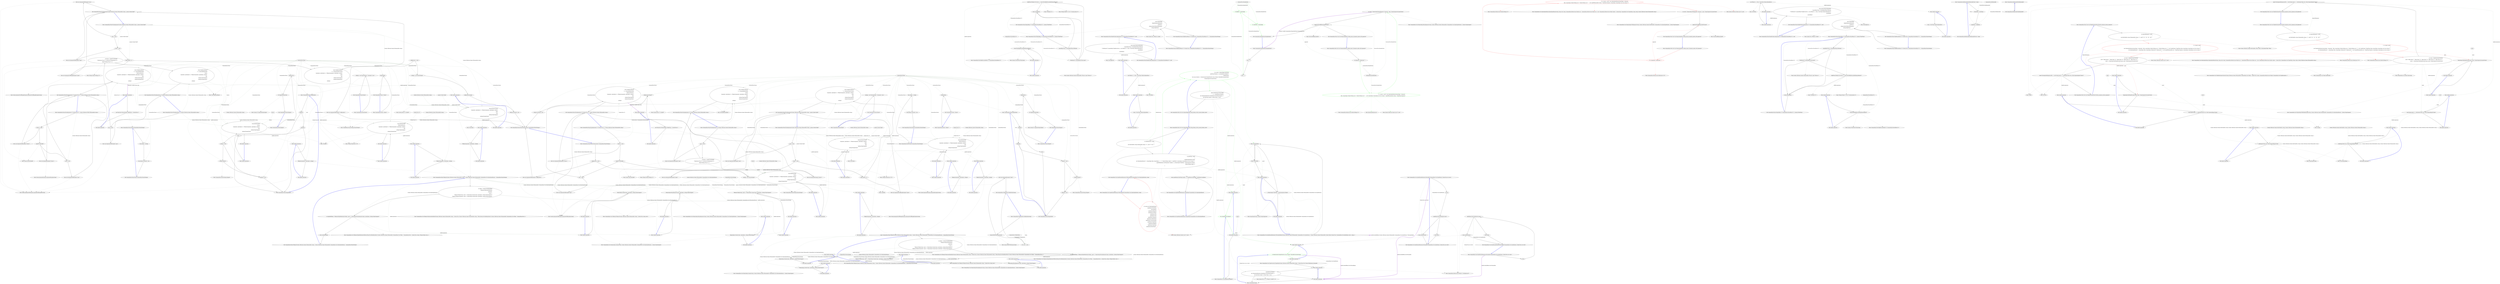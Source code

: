 digraph  {
n138 [label="CommandLine.Parser", span=""];
n139 [label="System.Collections.Generic.IEnumerable<string>", span=""];
n140 [label=factory, span=""];
n141 [label="System.Func<T>", span=""];
n142 [label="System.Collections.Generic.IEnumerable<string>", span=""];
n143 [label="System.Collections.Generic.IEnumerable<string>", span=""];
n144 [label="params System.Type[]", span=""];
n145 [label="System.Collections.Generic.IEnumerable<CommandLine.Core.OptionSpecification>", span=""];
n146 [label="CommandLine.ParserSettings", span=""];
n147 [label="CommandLine.ParserResult<T>", span=""];
n0 [cluster="lambda expression", label="Entry lambda expression", span="20-20"];
n1 [cluster="lambda expression", label="new Parser(new ParserSettings{ HelpWriter = Console.Error })", span="20-20"];
n2 [cluster="lambda expression", label="Exit lambda expression", span="20-20"];
n3 [cluster="CommandLine.Parser.Parser(CommandLine.ParserSettings)", label="Entry CommandLine.Parser.Parser(CommandLine.ParserSettings)", span="45-45"];
n4 [cluster="CommandLine.ParserSettings.ParserSettings()", label="Entry CommandLine.ParserSettings.ParserSettings()", span="25-25"];
n5 [cluster="CommandLine.Parser.Parser()", label="Entry CommandLine.Parser.Parser()", span="25-25"];
n6 [cluster="CommandLine.Parser.Parser()", label="settings = new ParserSettings { Consumed = true }", span="27-27"];
n7 [cluster="CommandLine.Parser.Parser()", label="Exit CommandLine.Parser.Parser()", span="25-25"];
n8 [cluster="CommandLine.Parser.Parser(System.Action<CommandLine.ParserSettings>)", label="Entry CommandLine.Parser.Parser(System.Action<CommandLine.ParserSettings>)", span="36-36"];
n9 [cluster="CommandLine.Parser.Parser(System.Action<CommandLine.ParserSettings>)", label="configuration == null", span="38-38"];
n12 [cluster="CommandLine.Parser.Parser(System.Action<CommandLine.ParserSettings>)", label="configuration(settings)", span="41-41"];
n10 [cluster="CommandLine.Parser.Parser(System.Action<CommandLine.ParserSettings>)", label="throw new ArgumentNullException(''configuration'');", span="38-38"];
n11 [cluster="CommandLine.Parser.Parser(System.Action<CommandLine.ParserSettings>)", label="settings = new ParserSettings()", span="40-40"];
n13 [cluster="CommandLine.Parser.Parser(System.Action<CommandLine.ParserSettings>)", label="settings.Consumed = true", span="42-42"];
n16 [cluster="System.Action<T>.Invoke(T)", label="Entry System.Action<T>.Invoke(T)", span="0-0"];
n14 [cluster="CommandLine.Parser.Parser(System.Action<CommandLine.ParserSettings>)", label="Exit CommandLine.Parser.Parser(System.Action<CommandLine.ParserSettings>)", span="36-36"];
n15 [cluster="System.ArgumentNullException.ArgumentNullException(string)", label="Entry System.ArgumentNullException.ArgumentNullException(string)", span="0-0"];
n17 [cluster="CommandLine.Parser.Parser(CommandLine.ParserSettings)", label="this.settings = settings", span="47-47"];
n18 [cluster="CommandLine.Parser.Parser(CommandLine.ParserSettings)", label="this.settings.Consumed = true", span="48-48"];
n19 [cluster="CommandLine.Parser.Parser(CommandLine.ParserSettings)", label="Exit CommandLine.Parser.Parser(CommandLine.ParserSettings)", span="45-45"];
n20 [cluster="CommandLine.Parser.~Parser()", label="Entry CommandLine.Parser.~Parser()", span="54-54"];
n21 [cluster="CommandLine.Parser.~Parser()", label="Dispose(false)", span="56-56"];
n22 [cluster="CommandLine.Parser.~Parser()", label="Exit CommandLine.Parser.~Parser()", span="54-54"];
n23 [cluster="CommandLine.Parser.Dispose(bool)", label="Entry CommandLine.Parser.Dispose(bool)", span="213-213"];
n24 [cluster="CommandLine.Parser.ParseArguments<T>(System.Collections.Generic.IEnumerable<string>)", label="Entry CommandLine.Parser.ParseArguments<T>(System.Collections.Generic.IEnumerable<string>)", span="84-84"];
n25 [cluster="CommandLine.Parser.ParseArguments<T>(System.Collections.Generic.IEnumerable<string>)", label="args == null", span="86-86"];
n28 [cluster="CommandLine.Parser.ParseArguments<T>(System.Collections.Generic.IEnumerable<string>)", label="return MakeParserResult(\r\n                () => InstanceBuilder.Build(\r\n                    factory,\r\n                    (arguments, optionSpecs) => Tokenize(arguments, optionSpecs, settings),\r\n                    args,\r\n                    settings.NameComparer,\r\n                    settings.ParsingCulture),\r\n                settings);", span="92-99"];
n35 [cluster="lambda expression", label="InstanceBuilder.Build(\r\n                    factory,\r\n                    (arguments, optionSpecs) => Tokenize(arguments, optionSpecs, settings),\r\n                    args,\r\n                    settings.NameComparer,\r\n                    settings.ParsingCulture)", span="93-98"];
n26 [cluster="CommandLine.Parser.ParseArguments<T>(System.Collections.Generic.IEnumerable<string>)", label="throw new ArgumentNullException(''args'');", span="86-86"];
n27 [cluster="CommandLine.Parser.ParseArguments<T>(System.Collections.Generic.IEnumerable<string>)", label="var factory = typeof(T).IsMutable()\r\n                ? Maybe.Just<Func<T>>(Activator.CreateInstance<T>)\r\n                : Maybe.Nothing<Func<T>>()", span="88-90"];
n30 [cluster="System.Type.IsMutable()", label="Entry System.Type.IsMutable()", span="115-115"];
n31 [cluster="CSharpx.Maybe.Just<T>(T)", label="Entry CSharpx.Maybe.Just<T>(T)", span="80-80"];
n32 [cluster="CSharpx.Maybe.Nothing<T>()", label="Entry CSharpx.Maybe.Nothing<T>()", span="75-75"];
n29 [cluster="CommandLine.Parser.ParseArguments<T>(System.Collections.Generic.IEnumerable<string>)", label="Exit CommandLine.Parser.ParseArguments<T>(System.Collections.Generic.IEnumerable<string>)", span="84-84"];
n33 [cluster="Unk.MakeParserResult", label="Entry Unk.MakeParserResult", span=""];
n34 [cluster="lambda expression", label="Entry lambda expression", span="93-98"];
n36 [cluster="lambda expression", label="Exit lambda expression", span="93-98"];
n37 [cluster="Unk.Build", label="Entry Unk.Build", span=""];
n38 [cluster="lambda expression", label="Entry lambda expression", span="95-95"];
n39 [cluster="lambda expression", label="Tokenize(arguments, optionSpecs, settings)", span="95-95"];
n40 [cluster="lambda expression", label="Exit lambda expression", span="95-95"];
n41 [cluster="CommandLine.Parser.Tokenize(System.Collections.Generic.IEnumerable<string>, System.Collections.Generic.IEnumerable<CommandLine.Core.OptionSpecification>, CommandLine.ParserSettings)", label="Entry CommandLine.Parser.Tokenize(System.Collections.Generic.IEnumerable<string>, System.Collections.Generic.IEnumerable<CommandLine.Core.OptionSpecification>, CommandLine.ParserSettings)", span="167-167"];
n42 [cluster="CommandLine.Parser.ParseArguments<T>(System.Func<T>, System.Collections.Generic.IEnumerable<string>)", label="Entry CommandLine.Parser.ParseArguments<T>(System.Func<T>, System.Collections.Generic.IEnumerable<string>)", span="112-112"];
n43 [cluster="CommandLine.Parser.ParseArguments<T>(System.Func<T>, System.Collections.Generic.IEnumerable<string>)", label="factory == null", span="115-115"];
n47 [cluster="CommandLine.Parser.ParseArguments<T>(System.Func<T>, System.Collections.Generic.IEnumerable<string>)", label="args == null", span="117-117"];
n49 [cluster="CommandLine.Parser.ParseArguments<T>(System.Func<T>, System.Collections.Generic.IEnumerable<string>)", label="return MakeParserResult(\r\n                () => InstanceBuilder.Build(\r\n                    Maybe.Just(factory),\r\n                    (arguments, optionSpecs) => Tokenize(arguments, optionSpecs, settings),\r\n                    args,\r\n                    settings.NameComparer,\r\n                    settings.ParsingCulture),\r\n                settings);", span="119-126"];
n53 [cluster="lambda expression", label="InstanceBuilder.Build(\r\n                    Maybe.Just(factory),\r\n                    (arguments, optionSpecs) => Tokenize(arguments, optionSpecs, settings),\r\n                    args,\r\n                    settings.NameComparer,\r\n                    settings.ParsingCulture)", span="120-125"];
n44 [cluster="CommandLine.Parser.ParseArguments<T>(System.Func<T>, System.Collections.Generic.IEnumerable<string>)", label="throw new ArgumentNullException(''factory'');", span="115-115"];
n45 [cluster="CommandLine.Parser.ParseArguments<T>(System.Func<T>, System.Collections.Generic.IEnumerable<string>)", label="!typeof(T).IsMutable()", span="116-116"];
n46 [cluster="CommandLine.Parser.ParseArguments<T>(System.Func<T>, System.Collections.Generic.IEnumerable<string>)", label="throw new ArgumentException(''factory'');", span="116-116"];
n48 [cluster="CommandLine.Parser.ParseArguments<T>(System.Func<T>, System.Collections.Generic.IEnumerable<string>)", label="throw new ArgumentNullException(''args'');", span="117-117"];
n50 [cluster="CommandLine.Parser.ParseArguments<T>(System.Func<T>, System.Collections.Generic.IEnumerable<string>)", label="Exit CommandLine.Parser.ParseArguments<T>(System.Func<T>, System.Collections.Generic.IEnumerable<string>)", span="112-112"];
n51 [cluster="System.ArgumentException.ArgumentException(string)", label="Entry System.ArgumentException.ArgumentException(string)", span="0-0"];
n52 [cluster="lambda expression", label="Entry lambda expression", span="120-125"];
n54 [cluster="lambda expression", label="Exit lambda expression", span="120-125"];
n55 [cluster="lambda expression", label="Entry lambda expression", span="122-122"];
n56 [cluster="lambda expression", label="Tokenize(arguments, optionSpecs, settings)", span="122-122"];
n57 [cluster="lambda expression", label="Exit lambda expression", span="122-122"];
n58 [cluster="CommandLine.Parser.ParseArguments(System.Collections.Generic.IEnumerable<string>, params System.Type[])", label="Entry CommandLine.Parser.ParseArguments(System.Collections.Generic.IEnumerable<string>, params System.Type[])", span="141-141"];
n59 [cluster="CommandLine.Parser.ParseArguments(System.Collections.Generic.IEnumerable<string>, params System.Type[])", label="args == null", span="143-143"];
n61 [cluster="CommandLine.Parser.ParseArguments(System.Collections.Generic.IEnumerable<string>, params System.Type[])", label="types == null", span="144-144"];
n63 [cluster="CommandLine.Parser.ParseArguments(System.Collections.Generic.IEnumerable<string>, params System.Type[])", label="types.Length == 0", span="145-145"];
n65 [cluster="CommandLine.Parser.ParseArguments(System.Collections.Generic.IEnumerable<string>, params System.Type[])", label="return MakeParserResult(\r\n                () => InstanceChooser.Choose(\r\n                    (arguments, optionSpecs) => Tokenize(arguments, optionSpecs, settings),\r\n                    types,\r\n                    args,\r\n                    settings.NameComparer,\r\n                    settings.ParsingCulture),\r\n                settings);", span="147-154"];
n69 [cluster="lambda expression", label="InstanceChooser.Choose(\r\n                    (arguments, optionSpecs) => Tokenize(arguments, optionSpecs, settings),\r\n                    types,\r\n                    args,\r\n                    settings.NameComparer,\r\n                    settings.ParsingCulture)", span="148-153"];
n60 [cluster="CommandLine.Parser.ParseArguments(System.Collections.Generic.IEnumerable<string>, params System.Type[])", label="throw new ArgumentNullException(''args'');", span="143-143"];
n62 [cluster="CommandLine.Parser.ParseArguments(System.Collections.Generic.IEnumerable<string>, params System.Type[])", label="throw new ArgumentNullException(''types'');", span="144-144"];
n64 [cluster="CommandLine.Parser.ParseArguments(System.Collections.Generic.IEnumerable<string>, params System.Type[])", label="throw new ArgumentOutOfRangeException(''types'');", span="145-145"];
n66 [cluster="CommandLine.Parser.ParseArguments(System.Collections.Generic.IEnumerable<string>, params System.Type[])", label="Exit CommandLine.Parser.ParseArguments(System.Collections.Generic.IEnumerable<string>, params System.Type[])", span="141-141"];
n67 [cluster="System.ArgumentOutOfRangeException.ArgumentOutOfRangeException(string)", label="Entry System.ArgumentOutOfRangeException.ArgumentOutOfRangeException(string)", span="0-0"];
n68 [cluster="lambda expression", label="Entry lambda expression", span="148-153"];
n70 [cluster="lambda expression", label="Exit lambda expression", span="148-153"];
n71 [cluster="Unk.Choose", label="Entry Unk.Choose", span=""];
n72 [cluster="lambda expression", label="Entry lambda expression", span="149-149"];
n73 [cluster="lambda expression", label="Tokenize(arguments, optionSpecs, settings)", span="149-149"];
n74 [cluster="lambda expression", label="Exit lambda expression", span="149-149"];
n75 [cluster="CommandLine.Parser.Dispose()", label="Entry CommandLine.Parser.Dispose()", span="160-160"];
n76 [cluster="CommandLine.Parser.Dispose()", label="Dispose(true)", span="162-162"];
n77 [cluster="CommandLine.Parser.Dispose()", label="GC.SuppressFinalize(this)", span="164-164"];
n78 [cluster="CommandLine.Parser.Dispose()", label="Exit CommandLine.Parser.Dispose()", span="160-160"];
n79 [cluster="System.GC.SuppressFinalize(object)", label="Entry System.GC.SuppressFinalize(object)", span="0-0"];
n80 [cluster="CommandLine.Parser.Tokenize(System.Collections.Generic.IEnumerable<string>, System.Collections.Generic.IEnumerable<CommandLine.Core.OptionSpecification>, CommandLine.ParserSettings)", label="var tokens = settings.EnableDashDash\r\n                ? Tokenizer.PreprocessDashDash(\r\n                        arguments,\r\n                        args =>\r\n                            Tokenizer.Tokenize(args, name => NameLookup.Contains(name, optionSpecs, settings.NameComparer)))\r\n                : Tokenizer.Tokenize(arguments, name => NameLookup.Contains(name, optionSpecs, settings.NameComparer))", span="172-177"];
n88 [cluster="lambda expression", label="Tokenizer.Tokenize(args, name => NameLookup.Contains(name, optionSpecs, settings.NameComparer))", span="176-176"];
n91 [cluster="lambda expression", label="NameLookup.Contains(name, optionSpecs, settings.NameComparer)", span="176-176"];
n95 [cluster="lambda expression", label="NameLookup.Contains(name, optionSpecs, settings.NameComparer)", span="177-177"];
n81 [cluster="CommandLine.Parser.Tokenize(System.Collections.Generic.IEnumerable<string>, System.Collections.Generic.IEnumerable<CommandLine.Core.OptionSpecification>, CommandLine.ParserSettings)", label="var explodedTokens = Tokenizer.ExplodeOptionList(tokens, name => NameLookup.HavingSeparator(name, optionSpecs, settings.NameComparer))", span="178-178"];
n98 [cluster="lambda expression", label="NameLookup.HavingSeparator(name, optionSpecs, settings.NameComparer)", span="178-178"];
n84 [cluster="CommandLine.Core.Tokenizer.PreprocessDashDash(System.Collections.Generic.IEnumerable<string>, System.Func<System.Collections.Generic.IEnumerable<string>, RailwaySharp.ErrorHandling.Result<System.Collections.Generic.IEnumerable<CommandLine.Core.Token>, CommandLine.Error>>)", label="Entry CommandLine.Core.Tokenizer.PreprocessDashDash(System.Collections.Generic.IEnumerable<string>, System.Func<System.Collections.Generic.IEnumerable<string>, RailwaySharp.ErrorHandling.Result<System.Collections.Generic.IEnumerable<CommandLine.Core.Token>, CommandLine.Error>>)", span="34-34"];
n85 [cluster="CommandLine.Core.Tokenizer.Tokenize(System.Collections.Generic.IEnumerable<string>, System.Func<string, bool>)", label="Entry CommandLine.Core.Tokenizer.Tokenize(System.Collections.Generic.IEnumerable<string>, System.Func<string, bool>)", span="14-14"];
n87 [cluster="lambda expression", label="Entry lambda expression", span="175-176"];
n94 [cluster="lambda expression", label="Entry lambda expression", span="177-177"];
n82 [cluster="CommandLine.Parser.Tokenize(System.Collections.Generic.IEnumerable<string>, System.Collections.Generic.IEnumerable<CommandLine.Core.OptionSpecification>, CommandLine.ParserSettings)", label="return explodedTokens;", span="179-179"];
n86 [cluster="CommandLine.Core.Tokenizer.ExplodeOptionList(RailwaySharp.ErrorHandling.Result<System.Collections.Generic.IEnumerable<CommandLine.Core.Token>, CommandLine.Error>, System.Func<string, CSharpx.Maybe<char>>)", label="Entry CommandLine.Core.Tokenizer.ExplodeOptionList(RailwaySharp.ErrorHandling.Result<System.Collections.Generic.IEnumerable<CommandLine.Core.Token>, CommandLine.Error>, System.Func<string, CSharpx.Maybe<char>>)", span="47-47"];
n97 [cluster="lambda expression", label="Entry lambda expression", span="178-178"];
n83 [cluster="CommandLine.Parser.Tokenize(System.Collections.Generic.IEnumerable<string>, System.Collections.Generic.IEnumerable<CommandLine.Core.OptionSpecification>, CommandLine.ParserSettings)", label="Exit CommandLine.Parser.Tokenize(System.Collections.Generic.IEnumerable<string>, System.Collections.Generic.IEnumerable<CommandLine.Core.OptionSpecification>, CommandLine.ParserSettings)", span="167-167"];
n89 [cluster="lambda expression", label="Exit lambda expression", span="175-176"];
n90 [cluster="lambda expression", label="Entry lambda expression", span="176-176"];
n92 [cluster="lambda expression", label="Exit lambda expression", span="176-176"];
n93 [cluster="CommandLine.Core.NameLookup.Contains(string, System.Collections.Generic.IEnumerable<CommandLine.Core.OptionSpecification>, System.StringComparer)", label="Entry CommandLine.Core.NameLookup.Contains(string, System.Collections.Generic.IEnumerable<CommandLine.Core.OptionSpecification>, System.StringComparer)", span="11-11"];
n96 [cluster="lambda expression", label="Exit lambda expression", span="177-177"];
n99 [cluster="lambda expression", label="Exit lambda expression", span="178-178"];
n100 [cluster="CommandLine.Core.NameLookup.HavingSeparator(string, System.Collections.Generic.IEnumerable<CommandLine.Core.OptionSpecification>, System.StringComparer)", label="Entry CommandLine.Core.NameLookup.HavingSeparator(string, System.Collections.Generic.IEnumerable<CommandLine.Core.OptionSpecification>, System.StringComparer)", span="16-16"];
n101 [cluster="CommandLine.Parser.MakeParserResult<T>(System.Func<CommandLine.ParserResult<T>>, CommandLine.ParserSettings)", label="Entry CommandLine.Parser.MakeParserResult<T>(System.Func<CommandLine.ParserResult<T>>, CommandLine.ParserSettings)", span="182-182"];
n102 [cluster="CommandLine.Parser.MakeParserResult<T>(System.Func<CommandLine.ParserResult<T>>, CommandLine.ParserSettings)", label="return DisplayHelp(\r\n                HandleUnknownArguments(\r\n                    parseFunc(),\r\n                    settings.IgnoreUnknownArguments),\r\n                settings.HelpWriter);", span="184-188"];
n103 [cluster="CommandLine.Parser.MakeParserResult<T>(System.Func<CommandLine.ParserResult<T>>, CommandLine.ParserSettings)", label="Exit CommandLine.Parser.MakeParserResult<T>(System.Func<CommandLine.ParserResult<T>>, CommandLine.ParserSettings)", span="182-182"];
n104 [cluster="System.Func<TResult>.Invoke()", label="Entry System.Func<TResult>.Invoke()", span="0-0"];
n105 [cluster="CommandLine.Parser.HandleUnknownArguments<T>(CommandLine.ParserResult<T>, bool)", label="Entry CommandLine.Parser.HandleUnknownArguments<T>(CommandLine.ParserResult<T>, bool)", span="191-191"];
n106 [cluster="CommandLine.Parser.DisplayHelp<T>(CommandLine.ParserResult<T>, System.IO.TextWriter)", label="Entry CommandLine.Parser.DisplayHelp<T>(CommandLine.ParserResult<T>, System.IO.TextWriter)", span="200-200"];
n107 [cluster="CommandLine.Parser.HandleUnknownArguments<T>(CommandLine.ParserResult<T>, bool)", label="return ignoreUnknownArguments\r\n                       ? parserResult.Tag == ParserResultType.NotParsed\r\n                            ? ((NotParsed<T>)parserResult).MapErrors(errs => errs.Where(e => e.Tag != ErrorType.UnknownOptionError))\r\n                            : parserResult\r\n                       : parserResult;", span="193-197"];
n108 [cluster="CommandLine.Parser.HandleUnknownArguments<T>(CommandLine.ParserResult<T>, bool)", label="Exit CommandLine.Parser.HandleUnknownArguments<T>(CommandLine.ParserResult<T>, bool)", span="191-191"];
n109 [cluster="Unk.MapErrors", label="Entry Unk.MapErrors", span=""];
n110 [cluster="lambda expression", label="Entry lambda expression", span="195-195"];
n111 [cluster="lambda expression", label="errs.Where(e => e.Tag != ErrorType.UnknownOptionError)", span="195-195"];
n112 [cluster="lambda expression", label="Exit lambda expression", span="195-195"];
n113 [cluster="Unk.Where", label="Entry Unk.Where", span=""];
n114 [cluster="lambda expression", label="Entry lambda expression", span="195-195"];
n115 [cluster="lambda expression", label="e.Tag != ErrorType.UnknownOptionError", span="195-195"];
n116 [cluster="lambda expression", label="Exit lambda expression", span="195-195"];
n117 [cluster="CommandLine.Parser.DisplayHelp<T>(CommandLine.ParserResult<T>, System.IO.TextWriter)", label="parserResult.Tag == ParserResultType.NotParsed", span="202-202"];
n118 [cluster="CommandLine.Parser.DisplayHelp<T>(CommandLine.ParserResult<T>, System.IO.TextWriter)", label="((NotParsed<T>)parserResult).Errors.Any()", span="204-204"];
n119 [cluster="CommandLine.Parser.DisplayHelp<T>(CommandLine.ParserResult<T>, System.IO.TextWriter)", label="helpWriter.ToMaybe().Do(writer => writer.Write(HelpText.AutoBuild(parserResult)))", span="206-206"];
n126 [cluster="lambda expression", label="writer.Write(HelpText.AutoBuild(parserResult))", span="206-206"];
n120 [cluster="CommandLine.Parser.DisplayHelp<T>(CommandLine.ParserResult<T>, System.IO.TextWriter)", label="return parserResult;", span="210-210"];
n122 [cluster="System.Collections.Generic.IEnumerable<TSource>.Any<TSource>()", label="Entry System.Collections.Generic.IEnumerable<TSource>.Any<TSource>()", span="0-0"];
n123 [cluster="T.ToMaybe<T>()", label="Entry T.ToMaybe<T>()", span="105-105"];
n124 [cluster="CSharpx.Maybe<T>.Do<T>(System.Action<T>)", label="Entry CSharpx.Maybe<T>.Do<T>(System.Action<T>)", span="134-134"];
n125 [cluster="lambda expression", label="Entry lambda expression", span="206-206"];
n121 [cluster="CommandLine.Parser.DisplayHelp<T>(CommandLine.ParserResult<T>, System.IO.TextWriter)", label="Exit CommandLine.Parser.DisplayHelp<T>(CommandLine.ParserResult<T>, System.IO.TextWriter)", span="200-200"];
n127 [cluster="lambda expression", label="Exit lambda expression", span="206-206"];
n128 [cluster="CommandLine.Text.HelpText.AutoBuild<T>(CommandLine.ParserResult<T>)", label="Entry CommandLine.Text.HelpText.AutoBuild<T>(CommandLine.ParserResult<T>)", span="252-252"];
n129 [cluster="System.IO.TextWriter.Write(string)", label="Entry System.IO.TextWriter.Write(string)", span="0-0"];
n130 [cluster="CommandLine.Parser.Dispose(bool)", label=disposed, span="215-215"];
n132 [cluster="CommandLine.Parser.Dispose(bool)", label=disposing, span="220-220"];
n131 [cluster="CommandLine.Parser.Dispose(bool)", label="return;", span="217-217"];
n133 [cluster="CommandLine.Parser.Dispose(bool)", label="settings != null", span="222-222"];
n136 [cluster="CommandLine.Parser.Dispose(bool)", label="Exit CommandLine.Parser.Dispose(bool)", span="213-213"];
n134 [cluster="CommandLine.Parser.Dispose(bool)", label="settings.Dispose()", span="224-224"];
n135 [cluster="CommandLine.Parser.Dispose(bool)", label="disposed = true", span="227-227"];
n137 [cluster="CommandLine.ParserSettings.Dispose()", label="Entry CommandLine.ParserSettings.Dispose()", span="119-119"];
d3 [cluster="CommandLine.BaseAttribute.BaseAttribute()", color=green, community=0, label="13: helpText = string.Empty", span="24-24"];
d6 [label="CommandLine.BaseAttribute", span=""];
d2 [cluster="CommandLine.BaseAttribute.BaseAttribute()", label="max = -1", span="23-23"];
d4 [cluster="CommandLine.BaseAttribute.BaseAttribute()", color=green, community=0, label="21: metaValue = string.Empty", span="25-25"];
d5 [cluster="CommandLine.BaseAttribute.BaseAttribute()", label="Exit CommandLine.BaseAttribute.BaseAttribute()", span="20-20"];
d1 [cluster="CommandLine.BaseAttribute.BaseAttribute()", label="min = -1", span="22-22"];
d0 [cluster="CommandLine.BaseAttribute.BaseAttribute()", label="Entry CommandLine.BaseAttribute.BaseAttribute()", span="20-20"];
m1_1 [cluster="CommandLine.Tests.Unit.Core.NameLookupTests.Lookup_name_of_sequence_option_with_separator()", file="NameLookupTests.cs", label="var expected = Maybe.Just(''.'')", span="17-17"];
m1_2 [cluster="CommandLine.Tests.Unit.Core.NameLookupTests.Lookup_name_of_sequence_option_with_separator()", color=green, community=0, file="NameLookupTests.cs", label="21: var specs = new[] { new OptionSpecification(string.Empty, ''string-seq'',\r\n                false, string.Empty, Maybe.Nothing<int>(), Maybe.Nothing<int>(), '.', null, string.Empty, string.Empty, new List<string>(), typeof(IEnumerable<string>), TargetType.Sequence)}", span="18-19"];
m1_3 [cluster="CommandLine.Tests.Unit.Core.NameLookupTests.Lookup_name_of_sequence_option_with_separator()", file="NameLookupTests.cs", label="var result = NameLookup.HavingSeparator(''string-seq'', specs, StringComparer.InvariantCulture)", span="22-22"];
m1_4 [cluster="CommandLine.Tests.Unit.Core.NameLookupTests.Lookup_name_of_sequence_option_with_separator()", file="NameLookupTests.cs", label="expected.ShouldBeEquivalentTo(result)", span="25-25"];
m1_8 [cluster="CommandLine.Infrastructure.Maybe.Nothing<T>()", file="NameLookupTests.cs", label="Entry CommandLine.Infrastructure.Maybe.Nothing<T>()", span="63-63"];
m1_6 [cluster="CommandLine.Infrastructure.Maybe.Just<T>(T)", file="NameLookupTests.cs", label="CommandLine.BaseAttribute", span=""];
m1_7 [cluster="OptionSpecification.cstr", file="NameLookupTests.cs", label="Entry OptionSpecification.cstr", span=""];
m1_0 [cluster="CommandLine.Tests.Unit.Core.NameLookupTests.Lookup_name_of_sequence_option_with_separator()", file="NameLookupTests.cs", label="Entry CommandLine.Tests.Unit.Core.NameLookupTests.Lookup_name_of_sequence_option_with_separator()", span="14-14"];
m1_5 [cluster="CommandLine.Tests.Unit.Core.NameLookupTests.Lookup_name_of_sequence_option_with_separator()", file="NameLookupTests.cs", label="Exit CommandLine.Tests.Unit.Core.NameLookupTests.Lookup_name_of_sequence_option_with_separator()", span="14-14"];
m1_10 [cluster="CommandLine.Core.NameLookup.HavingSeparator(string, System.Collections.Generic.IEnumerable<CommandLine.Core.OptionSpecification>, System.StringComparer)", file="NameLookupTests.cs", label="Entry CommandLine.Core.NameLookup.HavingSeparator(string, System.Collections.Generic.IEnumerable<CommandLine.Core.OptionSpecification>, System.StringComparer)", span="16-16"];
m1_11 [cluster="Unk.ShouldBeEquivalentTo", file="NameLookupTests.cs", label="Entry Unk.ShouldBeEquivalentTo", span=""];
m1_9 [cluster="System.Collections.Generic.List<T>.List()", file="NameLookupTests.cs", label="Entry System.Collections.Generic.List<T>.List()", span="0-0"];
m2_8 [cluster="CommandLine.Infrastructure.Maybe.Nothing<T>()", file="OptionAttribute.cs", label="Entry CommandLine.Infrastructure.Maybe.Nothing<T>()", span="63-63"];
m2_6 [cluster="CommandLine.Infrastructure.Maybe.Just<T>(T)", file="OptionAttribute.cs", label="Entry CommandLine.Infrastructure.Maybe.Just<T>(T)", span="68-68"];
m2_7 [cluster="CommandLine.Core.OptionSpecification.OptionSpecification(string, string, bool, string, CommandLine.Infrastructure.Maybe<int>, CommandLine.Infrastructure.Maybe<int>, char, CommandLine.Infrastructure.Maybe<object>, System.Type, CommandLine.Core.TargetType, string, string, System.Collections.Generic.IEnumerable<string>)", file="OptionAttribute.cs", label="Entry CommandLine.Core.OptionSpecification.OptionSpecification(string, string, bool, string, CommandLine.Infrastructure.Maybe<int>, CommandLine.Infrastructure.Maybe<int>, char, CommandLine.Infrastructure.Maybe<object>, System.Type, CommandLine.Core.TargetType, string, string, System.Collections.Generic.IEnumerable<string>)", span="18-18"];
m2_10 [cluster="CommandLine.Core.NameLookup.WithSeparator(string, System.Collections.Generic.IEnumerable<CommandLine.Core.OptionSpecification>, System.StringComparer)", file="OptionAttribute.cs", label="Entry CommandLine.Core.NameLookup.WithSeparator(string, System.Collections.Generic.IEnumerable<CommandLine.Core.OptionSpecification>, System.StringComparer)", span="16-16"];
m2_0 [cluster="CommandLine.Tests.Unit.Core.NameLookupTests.Lookup_name_of_sequence_option_with_separator()", file="OptionAttribute.cs", label="Entry CommandLine.Tests.Unit.Core.NameLookupTests.Lookup_name_of_sequence_option_with_separator()", span="14-14"];
m2_1 [cluster="CommandLine.Tests.Unit.Core.NameLookupTests.Lookup_name_of_sequence_option_with_separator()", color=red, community=0, file="OptionAttribute.cs", label="37: var expected = Maybe.Just(''.'')", span="17-17"];
m2_2 [cluster="CommandLine.Tests.Unit.Core.NameLookupTests.Lookup_name_of_sequence_option_with_separator()", color=red, community=0, file="OptionAttribute.cs", label="36: var specs = new[] { new OptionSpecification(string.Empty, ''string-seq'',\r\n                false, string.Empty, Maybe.Nothing<int>(), Maybe.Nothing<int>(), '.', null, typeof(IEnumerable<string>), TargetType.Sequence, string.Empty, string.Empty, new List<string>())}", span="18-19"];
m2_4 [cluster="CommandLine.Tests.Unit.Core.NameLookupTests.Lookup_name_of_sequence_option_with_separator()", file="OptionAttribute.cs", label="expected.ShouldBeEquivalentTo(result)", span="25-25"];
m2_3 [cluster="CommandLine.Tests.Unit.Core.NameLookupTests.Lookup_name_of_sequence_option_with_separator()", file="OptionAttribute.cs", label="var result = NameLookup.WithSeparator(''string-seq'', specs, StringComparer.InvariantCulture)", span="22-22"];
m2_5 [cluster="CommandLine.Tests.Unit.Core.NameLookupTests.Lookup_name_of_sequence_option_with_separator()", file="OptionAttribute.cs", label="Exit CommandLine.Tests.Unit.Core.NameLookupTests.Lookup_name_of_sequence_option_with_separator()", span="14-14"];
m2_11 [cluster="Unk.ShouldBeEquivalentTo", file="OptionAttribute.cs", label="Entry Unk.ShouldBeEquivalentTo", span=""];
m2_9 [cluster="System.Collections.Generic.List<T>.List()", file="OptionAttribute.cs", label="Entry System.Collections.Generic.List<T>.List()", span="0-0"];
m3_9 [cluster="CommandLine.Parser.Parser(System.Action<CommandLine.ParserSettings>)", file="OptionMapperTests.cs", label="configuration == null", span="38-38"];
m3_12 [cluster="CommandLine.Parser.Parser(System.Action<CommandLine.ParserSettings>)", file="OptionMapperTests.cs", label="configuration(settings)", span="41-41"];
m3_10 [cluster="CommandLine.Parser.Parser(System.Action<CommandLine.ParserSettings>)", file="OptionMapperTests.cs", label="throw new ArgumentNullException(''configuration'');", span="38-38"];
m3_11 [cluster="CommandLine.Parser.Parser(System.Action<CommandLine.ParserSettings>)", file="OptionMapperTests.cs", label="settings = new ParserSettings()", span="40-40"];
m3_13 [cluster="CommandLine.Parser.Parser(System.Action<CommandLine.ParserSettings>)", file="OptionMapperTests.cs", label="settings.Consumed = true", span="42-42"];
m3_84 [cluster="CommandLine.Core.Tokenizer.PreprocessDashDash(System.Collections.Generic.IEnumerable<string>, System.Func<System.Collections.Generic.IEnumerable<string>, RailwaySharp.ErrorHandling.Result<System.Collections.Generic.IEnumerable<CommandLine.Core.Token>, CommandLine.Error>>)", file="OptionMapperTests.cs", label="Entry CommandLine.Core.Tokenizer.PreprocessDashDash(System.Collections.Generic.IEnumerable<string>, System.Func<System.Collections.Generic.IEnumerable<string>, RailwaySharp.ErrorHandling.Result<System.Collections.Generic.IEnumerable<CommandLine.Core.Token>, CommandLine.Error>>)", span="34-34"];
m3_20 [cluster="CommandLine.Parser.~Parser()", file="OptionMapperTests.cs", label="Entry CommandLine.Parser.~Parser()", span="54-54"];
m3_21 [cluster="CommandLine.Parser.~Parser()", file="OptionMapperTests.cs", label="Dispose(false)", span="56-56"];
m3_22 [cluster="CommandLine.Parser.~Parser()", file="OptionMapperTests.cs", label="Exit CommandLine.Parser.~Parser()", span="54-54"];
m3_86 [cluster="CommandLine.Core.Tokenizer.ExplodeOptionList(RailwaySharp.ErrorHandling.Result<System.Collections.Generic.IEnumerable<CommandLine.Core.Token>, CommandLine.Error>, System.Func<string, CSharpx.Maybe<char>>)", file="OptionMapperTests.cs", label="Entry CommandLine.Core.Tokenizer.ExplodeOptionList(RailwaySharp.ErrorHandling.Result<System.Collections.Generic.IEnumerable<CommandLine.Core.Token>, CommandLine.Error>, System.Func<string, CSharpx.Maybe<char>>)", span="47-47"];
m3_16 [cluster="System.Action<T>.Invoke(T)", file="OptionMapperTests.cs", label="Entry System.Action<T>.Invoke(T)", span="0-0"];
m3_58 [cluster="CommandLine.Parser.ParseArguments(System.Collections.Generic.IEnumerable<string>, params System.Type[])", file="OptionMapperTests.cs", label="Entry CommandLine.Parser.ParseArguments(System.Collections.Generic.IEnumerable<string>, params System.Type[])", span="141-141"];
m3_59 [cluster="CommandLine.Parser.ParseArguments(System.Collections.Generic.IEnumerable<string>, params System.Type[])", file="OptionMapperTests.cs", label="args == null", span="143-143"];
m3_61 [cluster="CommandLine.Parser.ParseArguments(System.Collections.Generic.IEnumerable<string>, params System.Type[])", file="OptionMapperTests.cs", label="types == null", span="144-144"];
m3_63 [cluster="CommandLine.Parser.ParseArguments(System.Collections.Generic.IEnumerable<string>, params System.Type[])", file="OptionMapperTests.cs", label="types.Length == 0", span="145-145"];
m3_65 [cluster="CommandLine.Parser.ParseArguments(System.Collections.Generic.IEnumerable<string>, params System.Type[])", file="OptionMapperTests.cs", label="return MakeParserResult(\r\n                () => InstanceChooser.Choose(\r\n                    (arguments, optionSpecs) => Tokenize(arguments, optionSpecs, settings),\r\n                    types,\r\n                    args,\r\n                    settings.NameComparer,\r\n                    settings.ParsingCulture),\r\n                settings);", span="147-154"];
m3_60 [cluster="CommandLine.Parser.ParseArguments(System.Collections.Generic.IEnumerable<string>, params System.Type[])", file="OptionMapperTests.cs", label="throw new ArgumentNullException(''args'');", span="143-143"];
m3_62 [cluster="CommandLine.Parser.ParseArguments(System.Collections.Generic.IEnumerable<string>, params System.Type[])", file="OptionMapperTests.cs", label="throw new ArgumentNullException(''types'');", span="144-144"];
m3_64 [cluster="CommandLine.Parser.ParseArguments(System.Collections.Generic.IEnumerable<string>, params System.Type[])", file="OptionMapperTests.cs", label="throw new ArgumentOutOfRangeException(''types'');", span="145-145"];
m3_66 [cluster="CommandLine.Parser.ParseArguments(System.Collections.Generic.IEnumerable<string>, params System.Type[])", file="OptionMapperTests.cs", label="Exit CommandLine.Parser.ParseArguments(System.Collections.Generic.IEnumerable<string>, params System.Type[])", span="141-141"];
m3_33 [cluster="Unk.MakeParserResult", file="OptionMapperTests.cs", label="Entry Unk.MakeParserResult", span=""];
m3_3 [cluster="CommandLine.Parser.Parser(CommandLine.ParserSettings)", file="OptionMapperTests.cs", label="Entry CommandLine.Parser.Parser(CommandLine.ParserSettings)", span="45-45"];
m3_17 [cluster="CommandLine.Parser.Parser(CommandLine.ParserSettings)", file="OptionMapperTests.cs", label="this.settings = settings", span="47-47"];
m3_18 [cluster="CommandLine.Parser.Parser(CommandLine.ParserSettings)", file="OptionMapperTests.cs", label="this.settings.Consumed = true", span="48-48"];
m3_19 [cluster="CommandLine.Parser.Parser(CommandLine.ParserSettings)", file="OptionMapperTests.cs", label="Exit CommandLine.Parser.Parser(CommandLine.ParserSettings)", span="45-45"];
m3_67 [cluster="System.ArgumentOutOfRangeException.ArgumentOutOfRangeException(string)", file="OptionMapperTests.cs", label="Entry System.ArgumentOutOfRangeException.ArgumentOutOfRangeException(string)", span="0-0"];
m3_42 [cluster="CommandLine.Parser.ParseArguments<T>(System.Func<T>, System.Collections.Generic.IEnumerable<string>)", file="OptionMapperTests.cs", label="Entry CommandLine.Parser.ParseArguments<T>(System.Func<T>, System.Collections.Generic.IEnumerable<string>)", span="112-112"];
m3_43 [cluster="CommandLine.Parser.ParseArguments<T>(System.Func<T>, System.Collections.Generic.IEnumerable<string>)", file="OptionMapperTests.cs", label="factory == null", span="115-115"];
m3_47 [cluster="CommandLine.Parser.ParseArguments<T>(System.Func<T>, System.Collections.Generic.IEnumerable<string>)", file="OptionMapperTests.cs", label="args == null", span="117-117"];
m3_49 [cluster="CommandLine.Parser.ParseArguments<T>(System.Func<T>, System.Collections.Generic.IEnumerable<string>)", file="OptionMapperTests.cs", label="return MakeParserResult(\r\n                () => InstanceBuilder.Build(\r\n                    Maybe.Just(factory),\r\n                    (arguments, optionSpecs) => Tokenize(arguments, optionSpecs, settings),\r\n                    args,\r\n                    settings.NameComparer,\r\n                    settings.ParsingCulture),\r\n                settings);", span="119-126"];
m3_44 [cluster="CommandLine.Parser.ParseArguments<T>(System.Func<T>, System.Collections.Generic.IEnumerable<string>)", file="OptionMapperTests.cs", label="throw new ArgumentNullException(''factory'');", span="115-115"];
m3_45 [cluster="CommandLine.Parser.ParseArguments<T>(System.Func<T>, System.Collections.Generic.IEnumerable<string>)", file="OptionMapperTests.cs", label="!typeof(T).IsMutable()", span="116-116"];
m3_46 [cluster="CommandLine.Parser.ParseArguments<T>(System.Func<T>, System.Collections.Generic.IEnumerable<string>)", file="OptionMapperTests.cs", label="throw new ArgumentException(''factory'');", span="116-116"];
m3_48 [cluster="CommandLine.Parser.ParseArguments<T>(System.Func<T>, System.Collections.Generic.IEnumerable<string>)", file="OptionMapperTests.cs", label="throw new ArgumentNullException(''args'');", span="117-117"];
m3_50 [cluster="CommandLine.Parser.ParseArguments<T>(System.Func<T>, System.Collections.Generic.IEnumerable<string>)", file="OptionMapperTests.cs", label="Exit CommandLine.Parser.ParseArguments<T>(System.Func<T>, System.Collections.Generic.IEnumerable<string>)", span="112-112"];
m3_100 [cluster="CommandLine.Core.NameLookup.HavingSeparator(string, System.Collections.Generic.IEnumerable<CommandLine.Core.OptionSpecification>, System.StringComparer)", file="OptionMapperTests.cs", label="Entry CommandLine.Core.NameLookup.HavingSeparator(string, System.Collections.Generic.IEnumerable<CommandLine.Core.OptionSpecification>, System.StringComparer)", span="16-16"];
m3_51 [cluster="System.ArgumentException.ArgumentException(string)", file="OptionMapperTests.cs", label="Entry System.ArgumentException.ArgumentException(string)", span="0-0"];
m3_113 [cluster="Unk.Where", file="OptionMapperTests.cs", label="Entry Unk.Where", span=""];
m3_4 [cluster="CommandLine.ParserSettings.ParserSettings()", file="OptionMapperTests.cs", label="Entry CommandLine.ParserSettings.ParserSettings()", span="25-25"];
m3_93 [cluster="CommandLine.Core.NameLookup.Contains(string, System.Collections.Generic.IEnumerable<CommandLine.Core.OptionSpecification>, System.StringComparer)", file="OptionMapperTests.cs", label="Entry CommandLine.Core.NameLookup.Contains(string, System.Collections.Generic.IEnumerable<CommandLine.Core.OptionSpecification>, System.StringComparer)", span="11-11"];
m3_5 [cluster="CommandLine.Parser.Parser()", file="OptionMapperTests.cs", label="Entry CommandLine.Parser.Parser()", span="25-25"];
m3_6 [cluster="CommandLine.Parser.Parser()", file="OptionMapperTests.cs", label="settings = new ParserSettings { Consumed = true }", span="27-27"];
m3_7 [cluster="CommandLine.Parser.Parser()", file="OptionMapperTests.cs", label="Exit CommandLine.Parser.Parser()", span="25-25"];
m3_31 [cluster="CSharpx.Maybe.Just<T>(T)", file="OptionMapperTests.cs", label="Entry CSharpx.Maybe.Just<T>(T)", span="80-80"];
m3_104 [cluster="System.Func<TResult>.Invoke()", file="OptionMapperTests.cs", label="Entry System.Func<TResult>.Invoke()", span="0-0"];
m3_106 [cluster="CommandLine.Parser.DisplayHelp<T>(CommandLine.ParserResult<T>, System.IO.TextWriter)", file="OptionMapperTests.cs", label="Entry CommandLine.Parser.DisplayHelp<T>(CommandLine.ParserResult<T>, System.IO.TextWriter)", span="200-200"];
m3_117 [cluster="CommandLine.Parser.DisplayHelp<T>(CommandLine.ParserResult<T>, System.IO.TextWriter)", file="OptionMapperTests.cs", label="parserResult.Tag == ParserResultType.NotParsed", span="202-202"];
m3_118 [cluster="CommandLine.Parser.DisplayHelp<T>(CommandLine.ParserResult<T>, System.IO.TextWriter)", file="OptionMapperTests.cs", label="((NotParsed<T>)parserResult).Errors.Any()", span="204-204"];
m3_119 [cluster="CommandLine.Parser.DisplayHelp<T>(CommandLine.ParserResult<T>, System.IO.TextWriter)", file="OptionMapperTests.cs", label="helpWriter.ToMaybe().Do(writer => writer.Write(HelpText.AutoBuild(parserResult)))", span="206-206"];
m3_120 [cluster="CommandLine.Parser.DisplayHelp<T>(CommandLine.ParserResult<T>, System.IO.TextWriter)", file="OptionMapperTests.cs", label="return parserResult;", span="210-210"];
m3_121 [cluster="CommandLine.Parser.DisplayHelp<T>(CommandLine.ParserResult<T>, System.IO.TextWriter)", file="OptionMapperTests.cs", label="Exit CommandLine.Parser.DisplayHelp<T>(CommandLine.ParserResult<T>, System.IO.TextWriter)", span="200-200"];
m3_125 [cluster="lambda expression", file="OptionMapperTests.cs", label="Entry lambda expression", span="206-206"];
m3_0 [cluster="lambda expression", file="OptionMapperTests.cs", label="Entry lambda expression", span="20-20"];
m3_1 [cluster="lambda expression", file="OptionMapperTests.cs", label="new Parser(new ParserSettings{ HelpWriter = Console.Error })", span="20-20"];
m3_2 [cluster="lambda expression", file="OptionMapperTests.cs", label="Exit lambda expression", span="20-20"];
m3_35 [cluster="lambda expression", file="OptionMapperTests.cs", label="InstanceBuilder.Build(\r\n                    factory,\r\n                    (arguments, optionSpecs) => Tokenize(arguments, optionSpecs, settings),\r\n                    args,\r\n                    settings.NameComparer,\r\n                    settings.ParsingCulture)", span="93-98"];
m3_34 [cluster="lambda expression", file="OptionMapperTests.cs", label="Entry lambda expression", span="93-98"];
m3_36 [cluster="lambda expression", file="OptionMapperTests.cs", label="Exit lambda expression", span="93-98"];
m3_38 [cluster="lambda expression", file="OptionMapperTests.cs", label="Entry lambda expression", span="95-95"];
m3_39 [cluster="lambda expression", file="OptionMapperTests.cs", label="Tokenize(arguments, optionSpecs, settings)", span="95-95"];
m3_40 [cluster="lambda expression", file="OptionMapperTests.cs", label="Exit lambda expression", span="95-95"];
m3_53 [cluster="lambda expression", file="OptionMapperTests.cs", label="InstanceBuilder.Build(\r\n                    Maybe.Just(factory),\r\n                    (arguments, optionSpecs) => Tokenize(arguments, optionSpecs, settings),\r\n                    args,\r\n                    settings.NameComparer,\r\n                    settings.ParsingCulture)", span="120-125"];
m3_52 [cluster="lambda expression", file="OptionMapperTests.cs", label="Entry lambda expression", span="120-125"];
m3_54 [cluster="lambda expression", file="OptionMapperTests.cs", label="Exit lambda expression", span="120-125"];
m3_55 [cluster="lambda expression", file="OptionMapperTests.cs", label="Entry lambda expression", span="122-122"];
m3_56 [cluster="lambda expression", file="OptionMapperTests.cs", label="Tokenize(arguments, optionSpecs, settings)", span="122-122"];
m3_57 [cluster="lambda expression", file="OptionMapperTests.cs", label="Exit lambda expression", span="122-122"];
m3_69 [cluster="lambda expression", file="OptionMapperTests.cs", label="InstanceChooser.Choose(\r\n                    (arguments, optionSpecs) => Tokenize(arguments, optionSpecs, settings),\r\n                    types,\r\n                    args,\r\n                    settings.NameComparer,\r\n                    settings.ParsingCulture)", span="148-153"];
m3_68 [cluster="lambda expression", file="OptionMapperTests.cs", label="Entry lambda expression", span="148-153"];
m3_70 [cluster="lambda expression", file="OptionMapperTests.cs", label="Exit lambda expression", span="148-153"];
m3_72 [cluster="lambda expression", file="OptionMapperTests.cs", label="Entry lambda expression", span="149-149"];
m3_73 [cluster="lambda expression", file="OptionMapperTests.cs", label="Tokenize(arguments, optionSpecs, settings)", span="149-149"];
m3_74 [cluster="lambda expression", file="OptionMapperTests.cs", label="Exit lambda expression", span="149-149"];
m3_88 [cluster="lambda expression", file="OptionMapperTests.cs", label="Tokenizer.Tokenize(args, name => NameLookup.Contains(name, optionSpecs, settings.NameComparer))", span="176-176"];
m3_91 [cluster="lambda expression", file="OptionMapperTests.cs", label="NameLookup.Contains(name, optionSpecs, settings.NameComparer)", span="176-176"];
m3_95 [cluster="lambda expression", file="OptionMapperTests.cs", label="NameLookup.Contains(name, optionSpecs, settings.NameComparer)", span="177-177"];
m3_98 [cluster="lambda expression", file="OptionMapperTests.cs", label="NameLookup.HavingSeparator(name, optionSpecs, settings.NameComparer)", span="178-178"];
m3_87 [cluster="lambda expression", file="OptionMapperTests.cs", label="Entry lambda expression", span="175-176"];
m3_94 [cluster="lambda expression", file="OptionMapperTests.cs", label="Entry lambda expression", span="177-177"];
m3_97 [cluster="lambda expression", file="OptionMapperTests.cs", label="Entry lambda expression", span="178-178"];
m3_89 [cluster="lambda expression", file="OptionMapperTests.cs", label="Exit lambda expression", span="175-176"];
m3_90 [cluster="lambda expression", file="OptionMapperTests.cs", label="Entry lambda expression", span="176-176"];
m3_92 [cluster="lambda expression", file="OptionMapperTests.cs", label="Exit lambda expression", span="176-176"];
m3_96 [cluster="lambda expression", file="OptionMapperTests.cs", label="Exit lambda expression", span="177-177"];
m3_99 [cluster="lambda expression", file="OptionMapperTests.cs", label="Exit lambda expression", span="178-178"];
m3_110 [cluster="lambda expression", file="OptionMapperTests.cs", label="Entry lambda expression", span="195-195"];
m3_111 [cluster="lambda expression", file="OptionMapperTests.cs", label="errs.Where(e => e.Tag != ErrorType.UnknownOptionError)", span="195-195"];
m3_112 [cluster="lambda expression", file="OptionMapperTests.cs", label="Exit lambda expression", span="195-195"];
m3_114 [cluster="lambda expression", file="OptionMapperTests.cs", label="Entry lambda expression", span="195-195"];
m3_115 [cluster="lambda expression", file="OptionMapperTests.cs", label="e.Tag != ErrorType.UnknownOptionError", span="195-195"];
m3_116 [cluster="lambda expression", file="OptionMapperTests.cs", label="Exit lambda expression", span="195-195"];
m3_126 [cluster="lambda expression", file="OptionMapperTests.cs", label="writer.Write(HelpText.AutoBuild(parserResult))", span="206-206"];
m3_127 [cluster="lambda expression", file="OptionMapperTests.cs", label="Exit lambda expression", span="206-206"];
m3_122 [cluster="System.Collections.Generic.IEnumerable<TSource>.Any<TSource>()", file="OptionMapperTests.cs", label="Entry System.Collections.Generic.IEnumerable<TSource>.Any<TSource>()", span="0-0"];
m3_123 [cluster="T.ToMaybe<T>()", file="OptionMapperTests.cs", label="Entry T.ToMaybe<T>()", span="105-105"];
m3_105 [cluster="CommandLine.Parser.HandleUnknownArguments<T>(CommandLine.ParserResult<T>, bool)", file="OptionMapperTests.cs", label="Entry CommandLine.Parser.HandleUnknownArguments<T>(CommandLine.ParserResult<T>, bool)", span="191-191"];
m3_107 [cluster="CommandLine.Parser.HandleUnknownArguments<T>(CommandLine.ParserResult<T>, bool)", file="OptionMapperTests.cs", label="return ignoreUnknownArguments\r\n                       ? parserResult.Tag == ParserResultType.NotParsed\r\n                            ? ((NotParsed<T>)parserResult).MapErrors(errs => errs.Where(e => e.Tag != ErrorType.UnknownOptionError))\r\n                            : parserResult\r\n                       : parserResult;", span="193-197"];
m3_108 [cluster="CommandLine.Parser.HandleUnknownArguments<T>(CommandLine.ParserResult<T>, bool)", file="OptionMapperTests.cs", label="Exit CommandLine.Parser.HandleUnknownArguments<T>(CommandLine.ParserResult<T>, bool)", span="191-191"];
m3_109 [cluster="Unk.MapErrors", file="OptionMapperTests.cs", label="Entry Unk.MapErrors", span=""];
m3_124 [cluster="CSharpx.Maybe<T>.Do<T>(System.Action<T>)", file="OptionMapperTests.cs", label="Entry CSharpx.Maybe<T>.Do<T>(System.Action<T>)", span="134-134"];
m3_128 [cluster="CommandLine.Text.HelpText.AutoBuild<T>(CommandLine.ParserResult<T>)", file="OptionMapperTests.cs", label="Entry CommandLine.Text.HelpText.AutoBuild<T>(CommandLine.ParserResult<T>)", span="252-252"];
m3_85 [cluster="CommandLine.Core.Tokenizer.Tokenize(System.Collections.Generic.IEnumerable<string>, System.Func<string, bool>)", file="OptionMapperTests.cs", label="Entry CommandLine.Core.Tokenizer.Tokenize(System.Collections.Generic.IEnumerable<string>, System.Func<string, bool>)", span="14-14"];
m3_79 [cluster="System.GC.SuppressFinalize(object)", file="OptionMapperTests.cs", label="Entry System.GC.SuppressFinalize(object)", span="0-0"];
m3_32 [cluster="CSharpx.Maybe.Nothing<T>()", file="OptionMapperTests.cs", label="Entry CSharpx.Maybe.Nothing<T>()", span="75-75"];
m3_137 [cluster="CommandLine.ParserSettings.Dispose()", file="OptionMapperTests.cs", label="Entry CommandLine.ParserSettings.Dispose()", span="119-119"];
m3_30 [cluster="System.Type.IsMutable()", file="OptionMapperTests.cs", label="Entry System.Type.IsMutable()", span="115-115"];
m3_101 [cluster="CommandLine.Parser.MakeParserResult<T>(System.Func<CommandLine.ParserResult<T>>, CommandLine.ParserSettings)", file="OptionMapperTests.cs", label="Entry CommandLine.Parser.MakeParserResult<T>(System.Func<CommandLine.ParserResult<T>>, CommandLine.ParserSettings)", span="182-182"];
m3_102 [cluster="CommandLine.Parser.MakeParserResult<T>(System.Func<CommandLine.ParserResult<T>>, CommandLine.ParserSettings)", file="OptionMapperTests.cs", label="return DisplayHelp(\r\n                HandleUnknownArguments(\r\n                    parseFunc(),\r\n                    settings.IgnoreUnknownArguments),\r\n                settings.HelpWriter);", span="184-188"];
m3_103 [cluster="CommandLine.Parser.MakeParserResult<T>(System.Func<CommandLine.ParserResult<T>>, CommandLine.ParserSettings)", file="OptionMapperTests.cs", label="Exit CommandLine.Parser.MakeParserResult<T>(System.Func<CommandLine.ParserResult<T>>, CommandLine.ParserSettings)", span="182-182"];
m3_75 [cluster="CommandLine.Parser.Dispose()", file="OptionMapperTests.cs", label="Entry CommandLine.Parser.Dispose()", span="160-160"];
m3_76 [cluster="CommandLine.Parser.Dispose()", file="OptionMapperTests.cs", label="Dispose(true)", span="162-162"];
m3_77 [cluster="CommandLine.Parser.Dispose()", file="OptionMapperTests.cs", label="GC.SuppressFinalize(this)", span="164-164"];
m3_78 [cluster="CommandLine.Parser.Dispose()", file="OptionMapperTests.cs", label="Exit CommandLine.Parser.Dispose()", span="160-160"];
m3_71 [cluster="Unk.Choose", file="OptionMapperTests.cs", label="Entry Unk.Choose", span=""];
m3_24 [cluster="CommandLine.Parser.ParseArguments<T>(System.Collections.Generic.IEnumerable<string>)", file="OptionMapperTests.cs", label="Entry CommandLine.Parser.ParseArguments<T>(System.Collections.Generic.IEnumerable<string>)", span="84-84"];
m3_25 [cluster="CommandLine.Parser.ParseArguments<T>(System.Collections.Generic.IEnumerable<string>)", file="OptionMapperTests.cs", label="args == null", span="86-86"];
m3_28 [cluster="CommandLine.Parser.ParseArguments<T>(System.Collections.Generic.IEnumerable<string>)", file="OptionMapperTests.cs", label="return MakeParserResult(\r\n                () => InstanceBuilder.Build(\r\n                    factory,\r\n                    (arguments, optionSpecs) => Tokenize(arguments, optionSpecs, settings),\r\n                    args,\r\n                    settings.NameComparer,\r\n                    settings.ParsingCulture),\r\n                settings);", span="92-99"];
m3_26 [cluster="CommandLine.Parser.ParseArguments<T>(System.Collections.Generic.IEnumerable<string>)", file="OptionMapperTests.cs", label="throw new ArgumentNullException(''args'');", span="86-86"];
m3_27 [cluster="CommandLine.Parser.ParseArguments<T>(System.Collections.Generic.IEnumerable<string>)", file="OptionMapperTests.cs", label="var factory = typeof(T).IsMutable()\r\n                ? Maybe.Just<Func<T>>(Activator.CreateInstance<T>)\r\n                : Maybe.Nothing<Func<T>>()", span="88-90"];
m3_29 [cluster="CommandLine.Parser.ParseArguments<T>(System.Collections.Generic.IEnumerable<string>)", file="OptionMapperTests.cs", label="Exit CommandLine.Parser.ParseArguments<T>(System.Collections.Generic.IEnumerable<string>)", span="84-84"];
m3_41 [cluster="CommandLine.Parser.Tokenize(System.Collections.Generic.IEnumerable<string>, System.Collections.Generic.IEnumerable<CommandLine.Core.OptionSpecification>, CommandLine.ParserSettings)", file="OptionMapperTests.cs", label="Entry CommandLine.Parser.Tokenize(System.Collections.Generic.IEnumerable<string>, System.Collections.Generic.IEnumerable<CommandLine.Core.OptionSpecification>, CommandLine.ParserSettings)", span="167-167"];
m3_80 [cluster="CommandLine.Parser.Tokenize(System.Collections.Generic.IEnumerable<string>, System.Collections.Generic.IEnumerable<CommandLine.Core.OptionSpecification>, CommandLine.ParserSettings)", file="OptionMapperTests.cs", label="var tokens = settings.EnableDashDash\r\n                ? Tokenizer.PreprocessDashDash(\r\n                        arguments,\r\n                        args =>\r\n                            Tokenizer.Tokenize(args, name => NameLookup.Contains(name, optionSpecs, settings.NameComparer)))\r\n                : Tokenizer.Tokenize(arguments, name => NameLookup.Contains(name, optionSpecs, settings.NameComparer))", span="172-177"];
m3_81 [cluster="CommandLine.Parser.Tokenize(System.Collections.Generic.IEnumerable<string>, System.Collections.Generic.IEnumerable<CommandLine.Core.OptionSpecification>, CommandLine.ParserSettings)", file="OptionMapperTests.cs", label="var explodedTokens = Tokenizer.ExplodeOptionList(tokens, name => NameLookup.HavingSeparator(name, optionSpecs, settings.NameComparer))", span="178-178"];
m3_82 [cluster="CommandLine.Parser.Tokenize(System.Collections.Generic.IEnumerable<string>, System.Collections.Generic.IEnumerable<CommandLine.Core.OptionSpecification>, CommandLine.ParserSettings)", file="OptionMapperTests.cs", label="return explodedTokens;", span="179-179"];
m3_83 [cluster="CommandLine.Parser.Tokenize(System.Collections.Generic.IEnumerable<string>, System.Collections.Generic.IEnumerable<CommandLine.Core.OptionSpecification>, CommandLine.ParserSettings)", file="OptionMapperTests.cs", label="Exit CommandLine.Parser.Tokenize(System.Collections.Generic.IEnumerable<string>, System.Collections.Generic.IEnumerable<CommandLine.Core.OptionSpecification>, CommandLine.ParserSettings)", span="167-167"];
m3_23 [cluster="CommandLine.Parser.Dispose(bool)", file="OptionMapperTests.cs", label="Entry CommandLine.Parser.Dispose(bool)", span="213-213"];
m3_130 [cluster="CommandLine.Parser.Dispose(bool)", file="OptionMapperTests.cs", label=disposed, span="215-215"];
m3_132 [cluster="CommandLine.Parser.Dispose(bool)", file="OptionMapperTests.cs", label=disposing, span="220-220"];
m3_131 [cluster="CommandLine.Parser.Dispose(bool)", file="OptionMapperTests.cs", label="return;", span="217-217"];
m3_133 [cluster="CommandLine.Parser.Dispose(bool)", file="OptionMapperTests.cs", label="settings != null", span="222-222"];
m3_134 [cluster="CommandLine.Parser.Dispose(bool)", file="OptionMapperTests.cs", label="settings.Dispose()", span="224-224"];
m3_135 [cluster="CommandLine.Parser.Dispose(bool)", file="OptionMapperTests.cs", label="disposed = true", span="227-227"];
m3_136 [cluster="CommandLine.Parser.Dispose(bool)", file="OptionMapperTests.cs", label="Exit CommandLine.Parser.Dispose(bool)", span="213-213"];
m3_15 [cluster="System.ArgumentNullException.ArgumentNullException(string)", file="OptionMapperTests.cs", label="Entry System.ArgumentNullException.ArgumentNullException(string)", span="0-0"];
m3_37 [cluster="Unk.Build", file="OptionMapperTests.cs", label="Entry Unk.Build", span=""];
m3_129 [cluster="System.IO.TextWriter.Write(string)", file="OptionMapperTests.cs", label="Entry System.IO.TextWriter.Write(string)", span="0-0"];
m3_138 [file="OptionMapperTests.cs", label="CommandLine.Parser", span=""];
m3_139 [file="OptionMapperTests.cs", label="System.Collections.Generic.IEnumerable<string>", span=""];
m3_140 [file="OptionMapperTests.cs", label=factory, span=""];
m3_141 [file="OptionMapperTests.cs", label="System.Func<T>", span=""];
m3_142 [file="OptionMapperTests.cs", label="System.Collections.Generic.IEnumerable<string>", span=""];
m3_143 [file="OptionMapperTests.cs", label="System.Collections.Generic.IEnumerable<string>", span=""];
m3_144 [file="OptionMapperTests.cs", label="params System.Type[]", span=""];
m3_145 [file="OptionMapperTests.cs", label="System.Collections.Generic.IEnumerable<CommandLine.Core.OptionSpecification>", span=""];
m3_146 [file="OptionMapperTests.cs", label="CommandLine.ParserSettings", span=""];
m3_147 [file="OptionMapperTests.cs", label="CommandLine.ParserResult<T>", span=""];
m5_2 [cluster="CommandLine.BadOptionInfo.BadOptionInfo(char?, string)", file="Specification.cs", label="Entry CommandLine.BadOptionInfo.BadOptionInfo(char?, string)", span="51-51"];
m5_3 [cluster="CommandLine.BadOptionInfo.BadOptionInfo(char?, string)", file="Specification.cs", label="ShortName = shortName", span="53-53"];
m5_4 [cluster="CommandLine.BadOptionInfo.BadOptionInfo(char?, string)", file="Specification.cs", label="LongName = longName", span="54-54"];
m5_5 [cluster="CommandLine.BadOptionInfo.BadOptionInfo(char?, string)", file="Specification.cs", label="Exit CommandLine.BadOptionInfo.BadOptionInfo(char?, string)", span="51-51"];
m5_0 [cluster="CommandLine.BadOptionInfo.BadOptionInfo()", file="Specification.cs", label="Entry CommandLine.BadOptionInfo.BadOptionInfo()", span="47-47"];
m5_1 [cluster="CommandLine.BadOptionInfo.BadOptionInfo()", file="Specification.cs", label="Exit CommandLine.BadOptionInfo.BadOptionInfo()", span="47-47"];
m5_6 [file="Specification.cs", label="CommandLine.BadOptionInfo", span=""];
m6_25 [cluster="lambda expression", color=green, community=0, file="SpecificationExtensions.cs", label="6: TypeConverter.ChangeType(vals, type, isScalar, CultureInfo.InvariantCulture)", span="35-35"];
m6_26 [cluster="lambda expression", file="SpecificationExtensions.cs", label="Exit lambda expression", span="35-35"];
m6_28 [cluster="lambda expression", file="SpecificationExtensions.cs", label="Entry lambda expression", span="40-42"];
m6_29 [cluster="lambda expression", file="SpecificationExtensions.cs", label="a.Specification.IsOption()\r\n                && ((OptionSpecification)a.Specification).ShortName.Equals(''x'')\r\n                && (bool)((Just<object>)a.Value).Value == true", span="40-42"];
m6_27 [cluster="CommandLine.Core.TypeConverter.ChangeType(System.Collections.Generic.IEnumerable<string>, System.Type, bool, System.Globalization.CultureInfo)", file="SpecificationExtensions.cs", label="Entry CommandLine.Core.TypeConverter.ChangeType(System.Collections.Generic.IEnumerable<string>, System.Type, bool, System.Globalization.CultureInfo)", span="12-12"];
m6_30 [cluster="lambda expression", file="SpecificationExtensions.cs", label="Exit lambda expression", span="40-42"];
m6_31 [cluster="string.Equals(string)", file="SpecificationExtensions.cs", label="Entry string.Equals(string)", span="0-0"];
m6_34 [cluster="CommandLine.Core.SpecificationExtensions.HavingMin(CommandLine.Core.Specification, System.Func<int, bool>)", file="SpecificationExtensions.cs", label="Entry CommandLine.Core.SpecificationExtensions.HavingMin(CommandLine.Core.Specification, System.Func<int, bool>)", span="67-67"];
m6_35 [cluster="CommandLine.Core.SpecificationExtensions.HavingMin(CommandLine.Core.Specification, System.Func<int, bool>)", file="SpecificationExtensions.cs", label="int min", span="69-69"];
m6_36 [cluster="CommandLine.Core.SpecificationExtensions.HavingMin(CommandLine.Core.Specification, System.Func<int, bool>)", file="SpecificationExtensions.cs", label="specification.Min.MatchJust(out min)", span="70-70"];
m6_37 [cluster="CommandLine.Core.SpecificationExtensions.HavingMin(CommandLine.Core.Specification, System.Func<int, bool>)", file="SpecificationExtensions.cs", label="return predicate(min);", span="72-72"];
m6_38 [cluster="CommandLine.Core.SpecificationExtensions.HavingMin(CommandLine.Core.Specification, System.Func<int, bool>)", file="SpecificationExtensions.cs", label="return false;", span="74-74"];
m6_39 [cluster="CommandLine.Core.SpecificationExtensions.HavingMin(CommandLine.Core.Specification, System.Func<int, bool>)", file="SpecificationExtensions.cs", label="Exit CommandLine.Core.SpecificationExtensions.HavingMin(CommandLine.Core.Specification, System.Func<int, bool>)", span="67-67"];
m6_20 [cluster="lambda expression", file="SpecificationExtensions.cs", label="Entry lambda expression", span="33-33"];
m6_19 [cluster="string.Equals(string, System.StringComparison)", file="SpecificationExtensions.cs", label="Entry string.Equals(string, System.StringComparison)", span="0-0"];
m6_24 [cluster="lambda expression", file="SpecificationExtensions.cs", label="Entry lambda expression", span="35-35"];
m6_12 [cluster="CommandLine.Core.SpecificationExtensions.UniqueName(CommandLine.Core.OptionSpecification)", file="SpecificationExtensions.cs", label="Exit CommandLine.Core.SpecificationExtensions.UniqueName(CommandLine.Core.OptionSpecification)", span="38-38"];
m6_13 [cluster="CommandLine.Core.SpecificationExtensions.ThrowingValidate(System.Collections.Generic.IEnumerable<CommandLine.Core.Specification>, System.Collections.Generic.IEnumerable<System.Tuple<System.Func<CommandLine.Core.Specification, bool>, string>>)", file="SpecificationExtensions.cs", label="Entry CommandLine.Core.SpecificationExtensions.ThrowingValidate(System.Collections.Generic.IEnumerable<CommandLine.Core.Specification>, System.Collections.Generic.IEnumerable<System.Tuple<System.Func<CommandLine.Core.Specification, bool>, string>>)", span="43-43"];
m6_14 [cluster="Unk.MapValues", file="SpecificationExtensions.cs", label="Entry Unk.MapValues", span=""];
m6_15 [cluster="Unk.NotNull", file="SpecificationExtensions.cs", label="Entry Unk.NotNull", span=""];
m6_17 [cluster="lambda expression", file="SpecificationExtensions.cs", label="p.Name.Equals(''BoolValue'', StringComparison.Ordinal)", span="27-27"];
m6_16 [cluster="lambda expression", file="SpecificationExtensions.cs", label="Entry lambda expression", span="27-27"];
m6_18 [cluster="lambda expression", file="SpecificationExtensions.cs", label="Exit lambda expression", span="27-27"];
m6_11 [cluster="CommandLine.Core.SpecificationExtensions.UniqueName(CommandLine.Core.OptionSpecification)", file="SpecificationExtensions.cs", label="return specification.ShortName.Length > 0 ? specification.ShortName : specification.LongName;", span="40-40"];
m6_3 [cluster="CommandLine.Tests.Unit.Core.OptionMapperTests.Map_boolean_switch_creates_boolean_value()", color=green, community=0, file="SpecificationExtensions.cs", label="6: var result = OptionMapper.MapValues(\r\n                specProps.Where(pt => pt.Specification.IsOption()),\r\n                tokenPartitions,\r\n                (vals, type, isScalar) => TypeConverter.ChangeType(vals, type, isScalar, CultureInfo.InvariantCulture),\r\n                StringComparer.InvariantCulture)", span="32-36"];
m6_4 [cluster="CommandLine.Tests.Unit.Core.OptionMapperTests.Map_boolean_switch_creates_boolean_value()", file="SpecificationExtensions.cs", label="Assert.NotNull(result.Value.Single(\r\n                a => a.Specification.IsOption()\r\n                && ((OptionSpecification)a.Specification).ShortName.Equals(''x'')\r\n                && (bool)((Just<object>)a.Value).Value == true))", span="39-42"];
m6_5 [cluster="CommandLine.Tests.Unit.Core.OptionMapperTests.Map_boolean_switch_creates_boolean_value()", file="SpecificationExtensions.cs", label="Exit CommandLine.Tests.Unit.Core.OptionMapperTests.Map_boolean_switch_creates_boolean_value()", span="16-16"];
m6_22 [cluster="lambda expression", file="SpecificationExtensions.cs", label="Exit lambda expression", span="33-33"];
m6_21 [cluster="lambda expression", color=green, community=0, file="SpecificationExtensions.cs", label="36: pt.Specification.IsOption()", span="33-33"];
m6_23 [cluster="CommandLine.Core.Specification.IsOption()", file="SpecificationExtensions.cs", label="Entry CommandLine.Core.Specification.IsOption()", span="11-11"];
m6_10 [cluster="CommandLine.Core.SpecificationExtensions.UniqueName(CommandLine.Core.OptionSpecification)", file="SpecificationExtensions.cs", label="Entry CommandLine.Core.SpecificationExtensions.UniqueName(CommandLine.Core.OptionSpecification)", span="38-38"];
m6_9 [cluster="System.Collections.Generic.List<T>.List()", file="SpecificationExtensions.cs", label="Entry System.Collections.Generic.List<T>.List()", span="0-0"];
m6_32 [cluster="CommandLine.Infrastructure.Maybe<T>.MatchJust(out T)", file="SpecificationExtensions.cs", label="Entry CommandLine.Infrastructure.Maybe<T>.MatchJust(out T)", span="31-31"];
m6_7 [cluster="CommandLine.Core.SpecificationExtensions.WithLongName(CommandLine.Core.OptionSpecification, string)", color=red, community=0, file="SpecificationExtensions.cs", label="24: return new OptionSpecification(\r\n                specification.ShortName,\r\n                newLongName,\r\n                specification.Required,\r\n                specification.SetName,\r\n                specification.Min,\r\n                specification.Max,\r\n                specification.Separator,\r\n                specification.DefaultValue,\r\n                specification.ConversionType,\r\n                specification.TargetType,\r\n                specification.HelpText,\r\n                specification.MetaValue,\r\n                specification.EnumValues);", span="22-35"];
m6_8 [cluster="CommandLine.Core.SpecificationExtensions.WithLongName(CommandLine.Core.OptionSpecification, string)", file="SpecificationExtensions.cs", label="Exit CommandLine.Core.SpecificationExtensions.WithLongName(CommandLine.Core.OptionSpecification, string)", span="20-20"];
m6_6 [cluster="CommandLine.Core.SpecificationExtensions.WithLongName(CommandLine.Core.OptionSpecification, string)", file="SpecificationExtensions.cs", label="Entry CommandLine.Core.SpecificationExtensions.WithLongName(CommandLine.Core.OptionSpecification, string)", span="20-20"];
m6_0 [cluster="CommandLine.Tests.Unit.Core.OptionMapperTests.Map_boolean_switch_creates_boolean_value()", file="SpecificationExtensions.cs", label="Entry CommandLine.Tests.Unit.Core.OptionMapperTests.Map_boolean_switch_creates_boolean_value()", span="16-16"];
m6_1 [cluster="CommandLine.Tests.Unit.Core.OptionMapperTests.Map_boolean_switch_creates_boolean_value()", file="SpecificationExtensions.cs", label="var tokenPartitions = new[]\r\n                {\r\n                    new KeyValuePair<string, IEnumerable<string>>(''x'', new [] { ''true'' })\r\n                }", span="19-22"];
m6_2 [cluster="CommandLine.Tests.Unit.Core.OptionMapperTests.Map_boolean_switch_creates_boolean_value()", file="SpecificationExtensions.cs", label="var specProps = new[]\r\n                {\r\n                    SpecificationProperty.Create(\r\n                        new OptionSpecification(''x'', string.Empty, false, string.Empty, -1, -1, '\0', Maybe.Nothing<object>(), typeof(bool), string.Empty, string.Empty, new List<string>()), \r\n                        typeof(FakeOptions).GetProperties().Single(p => p.Name.Equals(''BoolValue'', StringComparison.Ordinal)),\r\n                        Maybe.Nothing<object>())\r\n                }", span="23-29"];
m6_40 [cluster="CommandLine.Core.SpecificationExtensions.HavingMax(CommandLine.Core.Specification, System.Func<int, bool>)", file="SpecificationExtensions.cs", label="Entry CommandLine.Core.SpecificationExtensions.HavingMax(CommandLine.Core.Specification, System.Func<int, bool>)", span="77-77"];
m6_41 [cluster="CommandLine.Core.SpecificationExtensions.HavingMax(CommandLine.Core.Specification, System.Func<int, bool>)", file="SpecificationExtensions.cs", label="int max", span="79-79"];
m6_42 [cluster="CommandLine.Core.SpecificationExtensions.HavingMax(CommandLine.Core.Specification, System.Func<int, bool>)", file="SpecificationExtensions.cs", label="specification.Max.MatchJust(out max)", span="80-80"];
m6_43 [cluster="CommandLine.Core.SpecificationExtensions.HavingMax(CommandLine.Core.Specification, System.Func<int, bool>)", file="SpecificationExtensions.cs", label="return predicate(max);", span="82-82"];
m6_44 [cluster="CommandLine.Core.SpecificationExtensions.HavingMax(CommandLine.Core.Specification, System.Func<int, bool>)", file="SpecificationExtensions.cs", label="return false;", span="84-84"];
m6_45 [cluster="CommandLine.Core.SpecificationExtensions.HavingMax(CommandLine.Core.Specification, System.Func<int, bool>)", file="SpecificationExtensions.cs", label="Exit CommandLine.Core.SpecificationExtensions.HavingMax(CommandLine.Core.Specification, System.Func<int, bool>)", span="77-77"];
m6_33 [cluster="System.Func<T1, T2, TResult>.Invoke(T1, T2)", file="SpecificationExtensions.cs", label="Entry System.Func<T1, T2, TResult>.Invoke(T1, T2)", span="0-0"];
m6_46 [file="SpecificationExtensions.cs", label=guard, span=""];
m7_5 [cluster="string.IsNullOrWhiteSpace(string)", file="TokenizerTests.cs", label="Entry string.IsNullOrWhiteSpace(string)", span="0-0"];
m7_0 [cluster="CommandLine.VerbAttribute.VerbAttribute(string)", file="TokenizerTests.cs", label="Entry CommandLine.VerbAttribute.VerbAttribute(string)", span="20-20"];
m7_1 [cluster="CommandLine.VerbAttribute.VerbAttribute(string)", file="TokenizerTests.cs", label="string.IsNullOrWhiteSpace(name)", span="22-22"];
m7_3 [cluster="CommandLine.VerbAttribute.VerbAttribute(string)", file="TokenizerTests.cs", label="this.name = name", span="24-24"];
m7_2 [cluster="CommandLine.VerbAttribute.VerbAttribute(string)", file="TokenizerTests.cs", label="throw new ArgumentException(''name'');", span="22-22"];
m7_4 [cluster="CommandLine.VerbAttribute.VerbAttribute(string)", file="TokenizerTests.cs", label="Exit CommandLine.VerbAttribute.VerbAttribute(string)", span="20-20"];
m7_7 [file="TokenizerTests.cs", label="CommandLine.VerbAttribute", span=""];
m8_0 [cluster="CommandLine.Tests.Unit.Core.TokenPartitionerTests.Partition_sequence_returns_sequence()", file="TokenPartitionerTests.cs", label="Entry CommandLine.Tests.Unit.Core.TokenPartitionerTests.Partition_sequence_returns_sequence()", span="14-14"];
m8_1 [cluster="CommandLine.Tests.Unit.Core.TokenPartitionerTests.Partition_sequence_returns_sequence()", file="TokenPartitionerTests.cs", label="var expectedSequence = new[]\r\n                {\r\n                    new KeyValuePair<string, IEnumerable<string>>(''i'', new[] {''10'', ''20'', ''30'', ''40''}) \r\n                }", span="17-20"];
m8_2 [cluster="CommandLine.Tests.Unit.Core.TokenPartitionerTests.Partition_sequence_returns_sequence()", color=red, community=0, file="TokenPartitionerTests.cs", label="11: var specs =new[]\r\n                {\r\n                    new OptionSpecification(string.Empty, ''stringvalue'', false, string.Empty, Maybe.Nothing<int>(), Maybe.Nothing<int>(), '\0', null, typeof(string), TargetType.Scalar, string.Empty, string.Empty, new List<string>()),\r\n                    new OptionSpecification(''i'', string.Empty, false, string.Empty, Maybe.Just(3), Maybe.Just(4), '\0', null, typeof(IEnumerable<int>), TargetType.Sequence, string.Empty, string.Empty, new List<string>())\r\n                }", span="21-25"];
m8_4 [cluster="CommandLine.Tests.Unit.Core.TokenPartitionerTests.Partition_sequence_returns_sequence()", file="TokenPartitionerTests.cs", label="Assert.True(expectedSequence.All(a => result.Options.Any(r => a.Key.Equals(r.Key) && a.Value.SequenceEqual(r.Value))))", span="34-34"];
m8_3 [cluster="CommandLine.Tests.Unit.Core.TokenPartitionerTests.Partition_sequence_returns_sequence()", file="TokenPartitionerTests.cs", label="var result = TokenPartitioner.Partition(\r\n                new[] { Token.Name(''i''), Token.Value(''10''), Token.Value(''20''), Token.Value(''30''), Token.Value(''40'') },\r\n                name => TypeLookup.FindTypeDescriptor(name, specs, StringComparer.InvariantCulture)\r\n                )", span="28-31"];
m8_5 [cluster="CommandLine.Tests.Unit.Core.TokenPartitionerTests.Partition_sequence_returns_sequence()", file="TokenPartitionerTests.cs", label="Exit CommandLine.Tests.Unit.Core.TokenPartitionerTests.Partition_sequence_returns_sequence()", span="14-14"];
m8_8 [cluster="CommandLine.Infrastructure.Maybe.Nothing<T>()", file="TokenPartitionerTests.cs", label="Entry CommandLine.Infrastructure.Maybe.Nothing<T>()", span="63-63"];
m8_6 [cluster="System.Collections.Generic.KeyValuePair<TKey, TValue>.KeyValuePair(TKey, TValue)", file="TokenPartitionerTests.cs", label="Entry System.Collections.Generic.KeyValuePair<TKey, TValue>.KeyValuePair(TKey, TValue)", span="0-0"];
m8_7 [cluster="CommandLine.Core.OptionSpecification.OptionSpecification(string, string, bool, string, CommandLine.Infrastructure.Maybe<int>, CommandLine.Infrastructure.Maybe<int>, char, CommandLine.Infrastructure.Maybe<object>, System.Type, CommandLine.Core.TargetType, string, string, System.Collections.Generic.IEnumerable<string>)", file="TokenPartitionerTests.cs", label="Entry CommandLine.Core.OptionSpecification.OptionSpecification(string, string, bool, string, CommandLine.Infrastructure.Maybe<int>, CommandLine.Infrastructure.Maybe<int>, char, CommandLine.Infrastructure.Maybe<object>, System.Type, CommandLine.Core.TargetType, string, string, System.Collections.Generic.IEnumerable<string>)", span="18-18"];
m8_10 [cluster="CommandLine.Infrastructure.Maybe.Just<T>(T)", file="TokenPartitionerTests.cs", label="Entry CommandLine.Infrastructure.Maybe.Just<T>(T)", span="68-68"];
m8_13 [cluster="CommandLine.Core.TokenPartitioner.Partition(System.Collections.Generic.IEnumerable<CommandLine.Core.Token>, System.Func<string, CommandLine.Infrastructure.Maybe<CommandLine.Core.TypeDescriptor>>)", file="TokenPartitionerTests.cs", label="Entry CommandLine.Core.TokenPartitioner.Partition(System.Collections.Generic.IEnumerable<CommandLine.Core.Token>, System.Func<string, CommandLine.Infrastructure.Maybe<CommandLine.Core.TypeDescriptor>>)", span="12-12"];
m8_15 [cluster="Unk.True", file="TokenPartitionerTests.cs", label="Entry Unk.True", span=""];
m8_14 [cluster="Unk.All", file="TokenPartitionerTests.cs", label="Entry Unk.All", span=""];
m8_41 [cluster="lambda expression", file="TokenPartitionerTests.cs", label="Entry lambda expression", span="60-60"];
m8_17 [cluster="lambda expression", file="TokenPartitionerTests.cs", label="TypeLookup.FindTypeDescriptor(name, specs, StringComparer.InvariantCulture)", span="30-30"];
m8_16 [cluster="lambda expression", file="TokenPartitionerTests.cs", label="Entry lambda expression", span="30-30"];
m8_21 [cluster="lambda expression", file="TokenPartitionerTests.cs", label="result.Options.Any(r => a.Key.Equals(r.Key) && a.Value.SequenceEqual(r.Value))", span="34-34"];
m8_20 [cluster="lambda expression", file="TokenPartitionerTests.cs", label="Entry lambda expression", span="34-34"];
m8_18 [cluster="lambda expression", file="TokenPartitionerTests.cs", label="Exit lambda expression", span="30-30"];
m8_22 [cluster="lambda expression", file="TokenPartitionerTests.cs", label="Exit lambda expression", span="34-34"];
m8_24 [cluster="lambda expression", file="TokenPartitionerTests.cs", label="Entry lambda expression", span="34-34"];
m8_25 [cluster="lambda expression", file="TokenPartitionerTests.cs", label="a.Key.Equals(r.Key) && a.Value.SequenceEqual(r.Value)", span="34-34"];
m8_26 [cluster="lambda expression", file="TokenPartitionerTests.cs", label="Exit lambda expression", span="34-34"];
m8_36 [cluster="lambda expression", file="TokenPartitionerTests.cs", label="TypeLookup.FindTypeDescriptor(name, specs, StringComparer.InvariantCulture)", span="56-56"];
m8_35 [cluster="lambda expression", file="TokenPartitionerTests.cs", label="Entry lambda expression", span="56-56"];
m8_39 [cluster="lambda expression", file="TokenPartitionerTests.cs", label="result.Options.Any(r => a.Key.Equals(r.Key) && a.Value.SequenceEqual(r.Value))", span="60-60"];
m8_38 [cluster="lambda expression", file="TokenPartitionerTests.cs", label="Entry lambda expression", span="60-60"];
m8_37 [cluster="lambda expression", file="TokenPartitionerTests.cs", label="Exit lambda expression", span="56-56"];
m8_40 [cluster="lambda expression", file="TokenPartitionerTests.cs", label="Exit lambda expression", span="60-60"];
m8_42 [cluster="lambda expression", file="TokenPartitionerTests.cs", label="a.Key.Equals(r.Key) && a.Value.SequenceEqual(r.Value)", span="60-60"];
m8_43 [cluster="lambda expression", file="TokenPartitionerTests.cs", label="Exit lambda expression", span="60-60"];
m8_19 [cluster="CommandLine.Core.TypeLookup.FindTypeDescriptor(string, System.Collections.Generic.IEnumerable<CommandLine.Core.OptionSpecification>, System.StringComparer)", file="TokenPartitionerTests.cs", label="Entry CommandLine.Core.TypeLookup.FindTypeDescriptor(string, System.Collections.Generic.IEnumerable<CommandLine.Core.OptionSpecification>, System.StringComparer)", span="11-11"];
m8_27 [cluster="string.Equals(string)", file="TokenPartitionerTests.cs", label="Entry string.Equals(string)", span="0-0"];
m8_11 [cluster="CommandLine.Core.Token.Name(string)", file="TokenPartitionerTests.cs", label="Entry CommandLine.Core.Token.Name(string)", span="19-19"];
m8_28 [cluster="Unk.SequenceEqual", file="TokenPartitionerTests.cs", label="Entry Unk.SequenceEqual", span=""];
m8_23 [cluster="Unk.Any", file="TokenPartitionerTests.cs", label="Entry Unk.Any", span=""];
m8_12 [cluster="CommandLine.Core.Token.Value(string)", file="TokenPartitionerTests.cs", label="Entry CommandLine.Core.Token.Value(string)", span="24-24"];
m8_29 [cluster="CommandLine.Tests.Unit.Core.TokenPartitionerTests.Partition_sequence_returns_sequence_with_duplicates()", file="TokenPartitionerTests.cs", label="Entry CommandLine.Tests.Unit.Core.TokenPartitionerTests.Partition_sequence_returns_sequence_with_duplicates()", span="40-40"];
m8_30 [cluster="CommandLine.Tests.Unit.Core.TokenPartitionerTests.Partition_sequence_returns_sequence_with_duplicates()", file="TokenPartitionerTests.cs", label="var expectedSequence = new[]\r\n                {\r\n                    new KeyValuePair<string, IEnumerable<string>>(''i'', new[] {''10'', ''10'', ''30'', ''40''}) \r\n                }", span="43-46"];
m8_31 [cluster="CommandLine.Tests.Unit.Core.TokenPartitionerTests.Partition_sequence_returns_sequence_with_duplicates()", color=red, community=0, file="TokenPartitionerTests.cs", label="11: var specs =new[]\r\n                {\r\n                    new OptionSpecification(string.Empty, ''stringvalue'', false, string.Empty, Maybe.Nothing<int>(), Maybe.Nothing<int>(), '\0', null, typeof(string), TargetType.Scalar, string.Empty, string.Empty, new List<string>()),\r\n                    new OptionSpecification(''i'', string.Empty, false, string.Empty, Maybe.Just(3), Maybe.Just(4), '\0', null, typeof(IEnumerable<int>), TargetType.Sequence, string.Empty, string.Empty, new List<string>())\r\n                }", span="47-51"];
m8_33 [cluster="CommandLine.Tests.Unit.Core.TokenPartitionerTests.Partition_sequence_returns_sequence_with_duplicates()", file="TokenPartitionerTests.cs", label="Assert.True(expectedSequence.All(a => result.Options.Any(r => a.Key.Equals(r.Key) && a.Value.SequenceEqual(r.Value))))", span="60-60"];
m8_32 [cluster="CommandLine.Tests.Unit.Core.TokenPartitionerTests.Partition_sequence_returns_sequence_with_duplicates()", file="TokenPartitionerTests.cs", label="var result = TokenPartitioner.Partition(\r\n                new[] { Token.Name(''i''), Token.Value(''10''), Token.Value(''10''), Token.Value(''30''), Token.Value(''40'') },\r\n                name => TypeLookup.FindTypeDescriptor(name, specs, StringComparer.InvariantCulture)\r\n                )", span="54-57"];
m8_34 [cluster="CommandLine.Tests.Unit.Core.TokenPartitionerTests.Partition_sequence_returns_sequence_with_duplicates()", file="TokenPartitionerTests.cs", label="Exit CommandLine.Tests.Unit.Core.TokenPartitionerTests.Partition_sequence_returns_sequence_with_duplicates()", span="40-40"];
m8_9 [cluster="System.Collections.Generic.List<T>.List()", file="TokenPartitionerTests.cs", label="Entry System.Collections.Generic.List<T>.List()", span="0-0"];
m8_44 [file="TokenPartitionerTests.cs", label=specs, span=""];
m8_45 [file="TokenPartitionerTests.cs", label=result, span=""];
m8_46 [file="TokenPartitionerTests.cs", label="System.Collections.Generic.KeyValuePair<string, System.Collections.Generic.IEnumerable<string>>", span=""];
m8_47 [file="TokenPartitionerTests.cs", label=specs, span=""];
m8_48 [file="TokenPartitionerTests.cs", label=result, span=""];
m8_49 [file="TokenPartitionerTests.cs", label="System.Collections.Generic.KeyValuePair<string, System.Collections.Generic.IEnumerable<string>>", span=""];
n138 -> n6  [color=darkseagreen4, key=1, label="CommandLine.Parser", style=dashed];
n138 -> n11  [color=darkseagreen4, key=1, label="CommandLine.Parser", style=dashed];
n138 -> n12  [color=darkseagreen4, key=1, label="CommandLine.Parser", style=dashed];
n138 -> n13  [color=darkseagreen4, key=1, label="CommandLine.Parser", style=dashed];
n138 -> n17  [color=darkseagreen4, key=1, label="CommandLine.Parser", style=dashed];
n138 -> n18  [color=darkseagreen4, key=1, label="CommandLine.Parser", style=dashed];
n138 -> n21  [color=darkseagreen4, key=1, label="CommandLine.Parser", style=dashed];
n138 -> n28  [color=darkseagreen4, key=1, label="CommandLine.Parser", style=dashed];
n138 -> n35  [color=darkseagreen4, key=1, label="CommandLine.Parser", style=dashed];
n138 -> n39  [color=darkseagreen4, key=1, label="CommandLine.Parser", style=dashed];
n138 -> n49  [color=darkseagreen4, key=1, label="CommandLine.Parser", style=dashed];
n138 -> n53  [color=darkseagreen4, key=1, label="CommandLine.Parser", style=dashed];
n138 -> n56  [color=darkseagreen4, key=1, label="CommandLine.Parser", style=dashed];
n138 -> n65  [color=darkseagreen4, key=1, label="CommandLine.Parser", style=dashed];
n138 -> n69  [color=darkseagreen4, key=1, label="CommandLine.Parser", style=dashed];
n138 -> n73  [color=darkseagreen4, key=1, label="CommandLine.Parser", style=dashed];
n138 -> n76  [color=darkseagreen4, key=1, label="CommandLine.Parser", style=dashed];
n138 -> n77  [color=darkseagreen4, key=1, label="CommandLine.Parser", style=dashed];
n138 -> n130  [color=darkseagreen4, key=1, label="CommandLine.Parser", style=dashed];
n138 -> n133  [color=darkseagreen4, key=1, label="CommandLine.Parser", style=dashed];
n138 -> n134  [color=darkseagreen4, key=1, label="CommandLine.Parser", style=dashed];
n138 -> n135  [color=darkseagreen4, key=1, label="CommandLine.Parser", style=dashed];
n139 -> n35  [color=darkseagreen4, key=1, label="System.Collections.Generic.IEnumerable<string>", style=dashed];
n140 -> n35  [color=darkseagreen4, key=1, label=factory, style=dashed];
n141 -> n53  [color=darkseagreen4, key=1, label="System.Func<T>", style=dashed];
n142 -> n53  [color=darkseagreen4, key=1, label="System.Collections.Generic.IEnumerable<string>", style=dashed];
n143 -> n69  [color=darkseagreen4, key=1, label="System.Collections.Generic.IEnumerable<string>", style=dashed];
n144 -> n69  [color=darkseagreen4, key=1, label="params System.Type[]", style=dashed];
n145 -> n88  [color=darkseagreen4, key=1, label="System.Collections.Generic.IEnumerable<CommandLine.Core.OptionSpecification>", style=dashed];
n145 -> n91  [color=darkseagreen4, key=1, label="System.Collections.Generic.IEnumerable<CommandLine.Core.OptionSpecification>", style=dashed];
n145 -> n95  [color=darkseagreen4, key=1, label="System.Collections.Generic.IEnumerable<CommandLine.Core.OptionSpecification>", style=dashed];
n145 -> n98  [color=darkseagreen4, key=1, label="System.Collections.Generic.IEnumerable<CommandLine.Core.OptionSpecification>", style=dashed];
n146 -> n88  [color=darkseagreen4, key=1, label="CommandLine.ParserSettings", style=dashed];
n146 -> n91  [color=darkseagreen4, key=1, label="CommandLine.ParserSettings", style=dashed];
n146 -> n95  [color=darkseagreen4, key=1, label="CommandLine.ParserSettings", style=dashed];
n146 -> n98  [color=darkseagreen4, key=1, label="CommandLine.ParserSettings", style=dashed];
n147 -> n126  [color=darkseagreen4, key=1, label="CommandLine.ParserResult<T>", style=dashed];
n0 -> n1  [key=0, style=solid];
n1 -> n2  [key=0, style=solid];
n1 -> n3  [key=2, style=dotted];
n1 -> n4  [key=2, style=dotted];
n2 -> n0  [color=blue, key=0, style=bold];
n3 -> n17  [key=0, style=solid];
n5 -> n6  [key=0, style=solid];
n6 -> n7  [key=0, style=solid];
n6 -> n4  [key=2, style=dotted];
n7 -> n5  [color=blue, key=0, style=bold];
n8 -> n9  [key=0, style=solid];
n8 -> n12  [color=darkseagreen4, key=1, label="System.Action<CommandLine.ParserSettings>", style=dashed];
n9 -> n10  [key=0, style=solid];
n9 -> n11  [key=0, style=solid];
n12 -> n13  [key=0, style=solid];
n12 -> n16  [key=2, style=dotted];
n10 -> n14  [key=0, style=solid];
n10 -> n15  [key=2, style=dotted];
n11 -> n12  [key=0, style=solid];
n11 -> n4  [key=2, style=dotted];
n13 -> n14  [key=0, style=solid];
n14 -> n8  [color=blue, key=0, style=bold];
n17 -> n18  [key=0, style=solid];
n18 -> n19  [key=0, style=solid];
n19 -> n3  [color=blue, key=0, style=bold];
n20 -> n21  [key=0, style=solid];
n21 -> n22  [key=0, style=solid];
n21 -> n23  [key=2, style=dotted];
n22 -> n20  [color=blue, key=0, style=bold];
n23 -> n130  [key=0, style=solid];
n23 -> n132  [color=darkseagreen4, key=1, label=bool, style=dashed];
n24 -> n25  [key=0, style=solid];
n24 -> n28  [color=darkseagreen4, key=1, label="System.Collections.Generic.IEnumerable<string>", style=dashed];
n24 -> n35  [color=darkseagreen4, key=1, label="System.Collections.Generic.IEnumerable<string>", style=dashed];
n25 -> n26  [key=0, style=solid];
n25 -> n27  [key=0, style=solid];
n28 -> n29  [key=0, style=solid];
n28 -> n33  [key=2, style=dotted];
n28 -> n34  [color=darkseagreen4, key=1, label="lambda expression", style=dashed];
n35 -> n36  [key=0, style=solid];
n35 -> n37  [key=2, style=dotted];
n35 -> n38  [color=darkseagreen4, key=1, label="lambda expression", style=dashed];
n26 -> n29  [key=0, style=solid];
n26 -> n15  [key=2, style=dotted];
n27 -> n28  [key=0, style=solid];
n27 -> n30  [key=2, style=dotted];
n27 -> n31  [key=2, style=dotted];
n27 -> n32  [key=2, style=dotted];
n27 -> n35  [color=darkseagreen4, key=1, label=factory, style=dashed];
n29 -> n24  [color=blue, key=0, style=bold];
n34 -> n35  [key=0, style=solid];
n36 -> n34  [color=blue, key=0, style=bold];
n38 -> n39  [key=0, style=solid];
n39 -> n40  [key=0, style=solid];
n39 -> n41  [key=2, style=dotted];
n40 -> n38  [color=blue, key=0, style=bold];
n41 -> n80  [key=0, style=solid];
n41 -> n88  [color=darkseagreen4, key=1, label="System.Collections.Generic.IEnumerable<CommandLine.Core.OptionSpecification>", style=dashed];
n41 -> n91  [color=darkseagreen4, key=1, label="System.Collections.Generic.IEnumerable<CommandLine.Core.OptionSpecification>", style=dashed];
n41 -> n95  [color=darkseagreen4, key=1, label="System.Collections.Generic.IEnumerable<CommandLine.Core.OptionSpecification>", style=dashed];
n41 -> n81  [color=darkseagreen4, key=1, label="System.Collections.Generic.IEnumerable<CommandLine.Core.OptionSpecification>", style=dashed];
n41 -> n98  [color=darkseagreen4, key=1, label="System.Collections.Generic.IEnumerable<CommandLine.Core.OptionSpecification>", style=dashed];
n42 -> n43  [key=0, style=solid];
n42 -> n47  [color=darkseagreen4, key=1, label="System.Collections.Generic.IEnumerable<string>", style=dashed];
n42 -> n49  [color=darkseagreen4, key=1, label="System.Func<T>", style=dashed];
n42 -> n53  [color=darkseagreen4, key=1, label="System.Func<T>", style=dashed];
n43 -> n44  [key=0, style=solid];
n43 -> n45  [key=0, style=solid];
n47 -> n48  [key=0, style=solid];
n47 -> n49  [key=0, style=solid];
n49 -> n50  [key=0, style=solid];
n49 -> n33  [key=2, style=dotted];
n49 -> n52  [color=darkseagreen4, key=1, label="lambda expression", style=dashed];
n49 -> n0  [color=darkorchid, key=3, label="Parameter variable string value", style=bold];
n53 -> n54  [key=0, style=solid];
n53 -> n31  [key=2, style=dotted];
n53 -> n37  [key=2, style=dotted];
n53 -> n55  [color=darkseagreen4, key=1, label="lambda expression", style=dashed];
n44 -> n50  [key=0, style=solid];
n44 -> n15  [key=2, style=dotted];
n45 -> n46  [key=0, style=solid];
n45 -> n47  [key=0, style=solid];
n45 -> n30  [key=2, style=dotted];
n46 -> n50  [key=0, style=solid];
n46 -> n51  [key=2, style=dotted];
n48 -> n50  [key=0, style=solid];
n48 -> n15  [key=2, style=dotted];
n50 -> n42  [color=blue, key=0, style=bold];
n52 -> n53  [key=0, style=solid];
n54 -> n52  [color=blue, key=0, style=bold];
n55 -> n56  [key=0, style=solid];
n56 -> n57  [key=0, style=solid];
n56 -> n41  [key=2, style=dotted];
n57 -> n55  [color=blue, key=0, style=bold];
n58 -> n59  [key=0, style=solid];
n58 -> n61  [color=darkseagreen4, key=1, label="params System.Type[]", style=dashed];
n58 -> n63  [color=darkseagreen4, key=1, label="params System.Type[]", style=dashed];
n58 -> n65  [color=darkseagreen4, key=1, label="System.Collections.Generic.IEnumerable<string>", style=dashed];
n58 -> n69  [color=darkseagreen4, key=1, label="System.Collections.Generic.IEnumerable<string>", style=dashed];
n59 -> n60  [key=0, style=solid];
n59 -> n61  [key=0, style=solid];
n61 -> n62  [key=0, style=solid];
n61 -> n63  [key=0, style=solid];
n63 -> n64  [key=0, style=solid];
n63 -> n65  [key=0, style=solid];
n65 -> n66  [key=0, style=solid];
n65 -> n33  [key=2, style=dotted];
n65 -> n68  [color=darkseagreen4, key=1, label="lambda expression", style=dashed];
n69 -> n70  [key=0, style=solid];
n69 -> n71  [key=2, style=dotted];
n69 -> n72  [color=darkseagreen4, key=1, label="lambda expression", style=dashed];
n60 -> n66  [key=0, style=solid];
n60 -> n15  [key=2, style=dotted];
n62 -> n66  [key=0, style=solid];
n62 -> n15  [key=2, style=dotted];
n64 -> n66  [key=0, style=solid];
n64 -> n67  [key=2, style=dotted];
n66 -> n58  [color=blue, key=0, style=bold];
n68 -> n69  [key=0, style=solid];
n70 -> n68  [color=blue, key=0, style=bold];
n72 -> n73  [key=0, style=solid];
n73 -> n74  [key=0, style=solid];
n73 -> n41  [key=2, style=dotted];
n74 -> n72  [color=blue, key=0, style=bold];
n75 -> n76  [key=0, style=solid];
n76 -> n77  [key=0, style=solid];
n76 -> n23  [key=2, style=dotted];
n77 -> n78  [key=0, style=solid];
n77 -> n79  [key=2, style=dotted];
n78 -> n75  [color=blue, key=0, style=bold];
n80 -> n81  [key=0, style=solid];
n80 -> n84  [key=2, style=dotted];
n80 -> n85  [key=2, style=dotted];
n80 -> n87  [color=darkseagreen4, key=1, label="lambda expression", style=dashed];
n80 -> n94  [color=darkseagreen4, key=1, label="lambda expression", style=dashed];
n88 -> n89  [key=0, style=solid];
n88 -> n85  [key=2, style=dotted];
n88 -> n90  [color=darkseagreen4, key=1, label="lambda expression", style=dashed];
n91 -> n92  [key=0, style=solid];
n91 -> n93  [key=2, style=dotted];
n95 -> n96  [key=0, style=solid];
n95 -> n93  [key=2, style=dotted];
n81 -> n82  [key=0, style=solid];
n81 -> n86  [key=2, style=dotted];
n81 -> n97  [color=darkseagreen4, key=1, label="lambda expression", style=dashed];
n98 -> n99  [key=0, style=solid];
n98 -> n100  [key=2, style=dotted];
n87 -> n88  [key=0, style=solid];
n94 -> n95  [key=0, style=solid];
n82 -> n83  [key=0, style=solid];
n97 -> n98  [key=0, style=solid];
n83 -> n41  [color=blue, key=0, style=bold];
n89 -> n87  [color=blue, key=0, style=bold];
n90 -> n91  [key=0, style=solid];
n92 -> n90  [color=blue, key=0, style=bold];
n96 -> n94  [color=blue, key=0, style=bold];
n99 -> n97  [color=blue, key=0, style=bold];
n101 -> n102  [key=0, style=solid];
n102 -> n103  [key=0, style=solid];
n102 -> n104  [key=2, style=dotted];
n102 -> n105  [key=2, style=dotted];
n102 -> n106  [key=2, style=dotted];
n103 -> n101  [color=blue, key=0, style=bold];
n105 -> n107  [key=0, style=solid];
n106 -> n117  [key=0, style=solid];
n106 -> n118  [color=darkseagreen4, key=1, label="CommandLine.ParserResult<T>", style=dashed];
n106 -> n119  [color=darkseagreen4, key=1, label="CommandLine.ParserResult<T>", style=dashed];
n106 -> n126  [color=darkseagreen4, key=1, label="CommandLine.ParserResult<T>", style=dashed];
n106 -> n120  [color=darkseagreen4, key=1, label="CommandLine.ParserResult<T>", style=dashed];
n107 -> n108  [key=0, style=solid];
n107 -> n109  [key=2, style=dotted];
n107 -> n110  [color=darkseagreen4, key=1, label="lambda expression", style=dashed];
n108 -> n105  [color=blue, key=0, style=bold];
n110 -> n111  [key=0, style=solid];
n111 -> n112  [key=0, style=solid];
n111 -> n113  [key=2, style=dotted];
n111 -> n114  [color=darkseagreen4, key=1, label="lambda expression", style=dashed];
n112 -> n110  [color=blue, key=0, style=bold];
n114 -> n115  [key=0, style=solid];
n115 -> n116  [key=0, style=solid];
n116 -> n114  [color=blue, key=0, style=bold];
n117 -> n118  [key=0, style=solid];
n117 -> n120  [key=0, style=solid];
n118 -> n119  [key=0, style=solid];
n118 -> n120  [key=0, style=solid];
n118 -> n122  [key=2, style=dotted];
n119 -> n120  [key=0, style=solid];
n119 -> n123  [key=2, style=dotted];
n119 -> n124  [key=2, style=dotted];
n119 -> n125  [color=darkseagreen4, key=1, label="lambda expression", style=dashed];
n126 -> n127  [key=0, style=solid];
n126 -> n128  [key=2, style=dotted];
n126 -> n129  [key=2, style=dotted];
n120 -> n121  [key=0, style=solid];
n125 -> n126  [key=0, style=solid];
n121 -> n106  [color=blue, key=0, style=bold];
n127 -> n125  [color=blue, key=0, style=bold];
n130 -> n131  [key=0, style=solid];
n130 -> n132  [key=0, style=solid];
n132 -> n133  [key=0, style=solid];
n132 -> n136  [key=0, style=solid];
n131 -> n136  [key=0, style=solid];
n133 -> n134  [key=0, style=solid];
n133 -> n135  [key=0, style=solid];
n136 -> n23  [color=blue, key=0, style=bold];
n134 -> n135  [key=0, style=solid];
n134 -> n137  [key=2, style=dotted];
n135 -> n136  [key=0, style=solid];
d3 -> d4  [color=green, key=0, style=solid];
d6 -> d3  [color=green, key=1, label="CommandLine.BaseAttribute", style=dashed];
d6 -> d4  [color=green, key=1, label="CommandLine.BaseAttribute", style=dashed];
d6 -> d1  [color=darkseagreen4, key=1, label="CommandLine.BaseAttribute", style=dashed];
d6 -> d2  [color=darkseagreen4, key=1, label="CommandLine.BaseAttribute", style=dashed];
d2 -> d3  [color=green, key=0, style=solid];
d4 -> d5  [color=green, key=0, style=solid];
d5 -> d0  [color=blue, key=0, style=bold];
d1 -> d2  [key=0, style=solid];
d0 -> d1  [key=0, style=solid];
m1_1 -> m1_2  [color=green, key=0, style=solid];
m1_1 -> m1_6  [key=2, style=dotted];
m1_1 -> m1_4  [color=darkseagreen4, key=1, label=expected, style=dashed];
m1_2 -> m1_3  [color=green, key=0, style=solid];
m1_2 -> m1_7  [color=green, key=2, style=dotted];
m1_2 -> m1_8  [color=green, key=2, style=dotted];
m1_2 -> m1_9  [color=green, key=2, style=dotted];
m1_3 -> m1_4  [key=0, style=solid];
m1_3 -> d0  [color=darkorchid, key=3, label="Property variable CommandLine.NameStyleFormat NameStyleFormat", style=bold];
m1_3 -> m1_10  [key=2, style=dotted];
m1_4 -> d5  [key=0, style=solid];
m1_4 -> m1_5  [key=0, style=solid];
m1_4 -> m1_11  [key=2, style=dotted];
m1_6 -> m1_1  [color=darkseagreen4, key=1, label="CommandLine.BaseAttribute", style=dashed];
m1_6 -> m1_2  [color=darkseagreen4, key=1, label="CommandLine.BaseAttribute", style=dashed];
m1_6 -> m1_3  [color=darkseagreen4, key=1, label="CommandLine.BaseAttribute", style=dashed];
m1_6 -> m1_4  [color=darkseagreen4, key=1, label="CommandLine.BaseAttribute", style=dashed];
m1_0 -> m1_1  [key=0, style=solid];
m1_5 -> m1_0  [color=blue, key=0, style=bold];
m2_0 -> m2_1  [color=red, key=0, style=solid];
m2_1 -> m2_2  [color=red, key=0, style=solid];
m2_1 -> m2_6  [color=red, key=2, style=dotted];
m2_1 -> m2_4  [color=red, key=1, label=expected, style=dashed];
m2_2 -> m2_3  [color=red, key=0, style=solid];
m2_2 -> m2_7  [color=red, key=2, style=dotted];
m2_2 -> m2_8  [color=red, key=2, style=dotted];
m2_2 -> m2_9  [color=red, key=2, style=dotted];
m2_4 -> m2_5  [key=0, style=solid];
m2_4 -> m2_11  [key=2, style=dotted];
m2_3 -> m2_4  [key=0, style=solid];
m2_3 -> m2_10  [key=2, style=dotted];
m2_5 -> m2_0  [color=blue, key=0, style=bold];
m3_9 -> m3_10  [key=0, style=solid];
m3_9 -> m3_11  [key=0, style=solid];
m3_12 -> m3_13  [key=0, style=solid];
m3_12 -> m3_16  [key=2, style=dotted];
m3_10 -> n14  [key=0, style=solid];
m3_10 -> m3_15  [key=2, style=dotted];
m3_11 -> m3_12  [key=0, style=solid];
m3_11 -> m3_4  [key=2, style=dotted];
m3_13 -> n14  [key=0, style=solid];
m3_20 -> m3_21  [key=0, style=solid];
m3_21 -> m3_22  [key=0, style=solid];
m3_21 -> m3_23  [key=2, style=dotted];
m3_22 -> m3_20  [color=blue, key=0, style=bold];
m3_58 -> m3_59  [key=0, style=solid];
m3_58 -> m3_61  [color=darkseagreen4, key=1, label="params System.Type[]", style=dashed];
m3_58 -> m3_63  [color=darkseagreen4, key=1, label="params System.Type[]", style=dashed];
m3_58 -> m3_65  [color=darkseagreen4, key=1, label="System.Collections.Generic.IEnumerable<string>", style=dashed];
m3_58 -> m3_69  [color=darkseagreen4, key=1, label="System.Collections.Generic.IEnumerable<string>", style=dashed];
m3_59 -> m3_60  [key=0, style=solid];
m3_59 -> m3_61  [key=0, style=solid];
m3_61 -> m3_62  [key=0, style=solid];
m3_61 -> m3_63  [key=0, style=solid];
m3_63 -> m3_64  [key=0, style=solid];
m3_63 -> m3_65  [key=0, style=solid];
m3_65 -> m3_66  [key=0, style=solid];
m3_65 -> m3_33  [key=2, style=dotted];
m3_65 -> m3_68  [color=darkseagreen4, key=1, label="lambda expression", style=dashed];
m3_60 -> m3_66  [key=0, style=solid];
m3_60 -> m3_15  [key=2, style=dotted];
m3_62 -> m3_66  [key=0, style=solid];
m3_62 -> m3_15  [key=2, style=dotted];
m3_64 -> m3_66  [key=0, style=solid];
m3_64 -> m3_67  [key=2, style=dotted];
m3_66 -> m3_58  [color=blue, key=0, style=bold];
m3_3 -> m3_17  [key=0, style=solid];
m3_17 -> m3_18  [key=0, style=solid];
m3_18 -> m3_19  [key=0, style=solid];
m3_19 -> m3_3  [color=blue, key=0, style=bold];
m3_42 -> m3_43  [key=0, style=solid];
m3_42 -> m3_47  [color=darkseagreen4, key=1, label="System.Collections.Generic.IEnumerable<string>", style=dashed];
m3_42 -> m3_49  [color=darkseagreen4, key=1, label="System.Func<T>", style=dashed];
m3_42 -> m3_53  [color=darkseagreen4, key=1, label="System.Func<T>", style=dashed];
m3_43 -> m3_44  [key=0, style=solid];
m3_43 -> m3_45  [key=0, style=solid];
m3_47 -> m3_48  [key=0, style=solid];
m3_47 -> m3_49  [key=0, style=solid];
m3_49 -> m3_50  [key=0, style=solid];
m3_49 -> m3_33  [key=2, style=dotted];
m3_49 -> m3_52  [color=darkseagreen4, key=1, label="lambda expression", style=dashed];
m3_49 -> m3_0  [color=darkorchid, key=3, label="Parameter variable string value", style=bold];
m3_44 -> m3_50  [key=0, style=solid];
m3_44 -> m3_15  [key=2, style=dotted];
m3_45 -> m3_46  [key=0, style=solid];
m3_45 -> m3_47  [key=0, style=solid];
m3_45 -> m3_30  [key=2, style=dotted];
m3_46 -> m3_50  [key=0, style=solid];
m3_46 -> m3_51  [key=2, style=dotted];
m3_48 -> m3_50  [key=0, style=solid];
m3_48 -> m3_15  [key=2, style=dotted];
m3_50 -> m3_42  [color=blue, key=0, style=bold];
m3_5 -> m3_6  [key=0, style=solid];
m3_6 -> m3_7  [key=0, style=solid];
m3_6 -> m3_4  [key=2, style=dotted];
m3_7 -> m3_5  [color=blue, key=0, style=bold];
m3_106 -> m3_117  [key=0, style=solid];
m3_106 -> m3_118  [color=darkseagreen4, key=1, label="CommandLine.ParserResult<T>", style=dashed];
m3_106 -> m3_119  [color=darkseagreen4, key=1, label="CommandLine.ParserResult<T>", style=dashed];
m3_106 -> m3_126  [color=darkseagreen4, key=1, label="CommandLine.ParserResult<T>", style=dashed];
m3_106 -> m3_120  [color=darkseagreen4, key=1, label="CommandLine.ParserResult<T>", style=dashed];
m3_117 -> m3_118  [key=0, style=solid];
m3_117 -> m3_120  [key=0, style=solid];
m3_118 -> m3_119  [key=0, style=solid];
m3_118 -> m3_120  [key=0, style=solid];
m3_118 -> m3_122  [key=2, style=dotted];
m3_119 -> m3_120  [key=0, style=solid];
m3_119 -> m3_123  [key=2, style=dotted];
m3_119 -> m3_124  [key=2, style=dotted];
m3_119 -> m3_125  [color=darkseagreen4, key=1, label="lambda expression", style=dashed];
m3_120 -> m3_121  [key=0, style=solid];
m3_121 -> m3_106  [color=blue, key=0, style=bold];
m3_125 -> m3_126  [key=0, style=solid];
m3_0 -> m3_1  [key=0, style=solid];
m3_1 -> m3_2  [key=0, style=solid];
m3_1 -> m3_3  [key=2, style=dotted];
m3_1 -> m3_4  [key=2, style=dotted];
m3_2 -> m3_0  [color=blue, key=0, style=bold];
m3_35 -> m3_36  [key=0, style=solid];
m3_35 -> m3_37  [key=2, style=dotted];
m3_35 -> m3_38  [color=darkseagreen4, key=1, label="lambda expression", style=dashed];
m3_34 -> m3_35  [key=0, style=solid];
m3_36 -> m3_34  [color=blue, key=0, style=bold];
m3_38 -> m3_39  [key=0, style=solid];
m3_39 -> m3_40  [key=0, style=solid];
m3_39 -> m3_41  [key=2, style=dotted];
m3_40 -> m3_38  [color=blue, key=0, style=bold];
m3_53 -> m3_54  [key=0, style=solid];
m3_53 -> m3_31  [key=2, style=dotted];
m3_53 -> m3_37  [key=2, style=dotted];
m3_53 -> m3_55  [color=darkseagreen4, key=1, label="lambda expression", style=dashed];
m3_52 -> m3_53  [key=0, style=solid];
m3_54 -> m3_52  [color=blue, key=0, style=bold];
m3_55 -> m3_56  [key=0, style=solid];
m3_56 -> m3_57  [key=0, style=solid];
m3_56 -> m3_41  [key=2, style=dotted];
m3_57 -> m3_55  [color=blue, key=0, style=bold];
m3_69 -> m3_70  [key=0, style=solid];
m3_69 -> m3_71  [key=2, style=dotted];
m3_69 -> m3_72  [color=darkseagreen4, key=1, label="lambda expression", style=dashed];
m3_68 -> m3_69  [key=0, style=solid];
m3_70 -> m3_68  [color=blue, key=0, style=bold];
m3_72 -> m3_73  [key=0, style=solid];
m3_73 -> m3_74  [key=0, style=solid];
m3_73 -> m3_41  [key=2, style=dotted];
m3_74 -> m3_72  [color=blue, key=0, style=bold];
m3_88 -> m3_89  [key=0, style=solid];
m3_88 -> m3_85  [key=2, style=dotted];
m3_88 -> m3_90  [color=darkseagreen4, key=1, label="lambda expression", style=dashed];
m3_91 -> m3_92  [key=0, style=solid];
m3_91 -> m3_93  [key=2, style=dotted];
m3_95 -> m3_96  [key=0, style=solid];
m3_95 -> m3_93  [key=2, style=dotted];
m3_98 -> m3_99  [key=0, style=solid];
m3_98 -> m3_100  [key=2, style=dotted];
m3_87 -> m3_88  [key=0, style=solid];
m3_94 -> m3_95  [key=0, style=solid];
m3_97 -> m3_98  [key=0, style=solid];
m3_89 -> m3_87  [color=blue, key=0, style=bold];
m3_90 -> m3_91  [key=0, style=solid];
m3_92 -> m3_90  [color=blue, key=0, style=bold];
m3_96 -> m3_94  [color=blue, key=0, style=bold];
m3_99 -> m3_97  [color=blue, key=0, style=bold];
m3_110 -> m3_111  [key=0, style=solid];
m3_111 -> m3_112  [key=0, style=solid];
m3_111 -> m3_113  [key=2, style=dotted];
m3_111 -> m3_114  [color=darkseagreen4, key=1, label="lambda expression", style=dashed];
m3_112 -> m3_110  [color=blue, key=0, style=bold];
m3_114 -> m3_115  [key=0, style=solid];
m3_115 -> m3_116  [key=0, style=solid];
m3_116 -> m3_114  [color=blue, key=0, style=bold];
m3_126 -> m3_127  [key=0, style=solid];
m3_126 -> m3_128  [key=2, style=dotted];
m3_126 -> m3_129  [key=2, style=dotted];
m3_127 -> m3_125  [color=blue, key=0, style=bold];
m3_105 -> m3_107  [key=0, style=solid];
m3_107 -> m3_108  [key=0, style=solid];
m3_107 -> m3_109  [key=2, style=dotted];
m3_107 -> m3_110  [color=darkseagreen4, key=1, label="lambda expression", style=dashed];
m3_108 -> m3_105  [color=blue, key=0, style=bold];
m3_101 -> m3_102  [key=0, style=solid];
m3_102 -> m3_103  [key=0, style=solid];
m3_102 -> m3_104  [key=2, style=dotted];
m3_102 -> m3_105  [key=2, style=dotted];
m3_102 -> m3_106  [key=2, style=dotted];
m3_103 -> m3_101  [color=blue, key=0, style=bold];
m3_75 -> m3_76  [key=0, style=solid];
m3_76 -> m3_77  [key=0, style=solid];
m3_76 -> m3_23  [key=2, style=dotted];
m3_77 -> m3_78  [key=0, style=solid];
m3_77 -> m3_79  [key=2, style=dotted];
m3_78 -> m3_75  [color=blue, key=0, style=bold];
m3_24 -> m3_25  [key=0, style=solid];
m3_24 -> m3_28  [color=darkseagreen4, key=1, label="System.Collections.Generic.IEnumerable<string>", style=dashed];
m3_24 -> m3_35  [color=darkseagreen4, key=1, label="System.Collections.Generic.IEnumerable<string>", style=dashed];
m3_25 -> m3_26  [key=0, style=solid];
m3_25 -> m3_27  [key=0, style=solid];
m3_28 -> m3_29  [key=0, style=solid];
m3_28 -> m3_33  [key=2, style=dotted];
m3_28 -> m3_34  [color=darkseagreen4, key=1, label="lambda expression", style=dashed];
m3_26 -> m3_29  [key=0, style=solid];
m3_26 -> m3_15  [key=2, style=dotted];
m3_27 -> m3_28  [key=0, style=solid];
m3_27 -> m3_30  [key=2, style=dotted];
m3_27 -> m3_31  [key=2, style=dotted];
m3_27 -> m3_32  [key=2, style=dotted];
m3_27 -> m3_35  [color=darkseagreen4, key=1, label=factory, style=dashed];
m3_29 -> m3_24  [color=blue, key=0, style=bold];
m3_41 -> m3_80  [key=0, style=solid];
m3_41 -> m3_88  [color=darkseagreen4, key=1, label="System.Collections.Generic.IEnumerable<CommandLine.Core.OptionSpecification>", style=dashed];
m3_41 -> m3_91  [color=darkseagreen4, key=1, label="System.Collections.Generic.IEnumerable<CommandLine.Core.OptionSpecification>", style=dashed];
m3_41 -> m3_95  [color=darkseagreen4, key=1, label="System.Collections.Generic.IEnumerable<CommandLine.Core.OptionSpecification>", style=dashed];
m3_41 -> m3_81  [color=darkseagreen4, key=1, label="System.Collections.Generic.IEnumerable<CommandLine.Core.OptionSpecification>", style=dashed];
m3_41 -> m3_98  [color=darkseagreen4, key=1, label="System.Collections.Generic.IEnumerable<CommandLine.Core.OptionSpecification>", style=dashed];
m3_80 -> m3_81  [key=0, style=solid];
m3_80 -> m3_84  [key=2, style=dotted];
m3_80 -> m3_85  [key=2, style=dotted];
m3_80 -> m3_87  [color=darkseagreen4, key=1, label="lambda expression", style=dashed];
m3_80 -> m3_94  [color=darkseagreen4, key=1, label="lambda expression", style=dashed];
m3_81 -> m3_82  [key=0, style=solid];
m3_81 -> m3_86  [key=2, style=dotted];
m3_81 -> m3_97  [color=darkseagreen4, key=1, label="lambda expression", style=dashed];
m3_82 -> m3_83  [key=0, style=solid];
m3_83 -> m3_41  [color=blue, key=0, style=bold];
m3_23 -> m3_130  [key=0, style=solid];
m3_23 -> m3_132  [color=darkseagreen4, key=1, label=bool, style=dashed];
m3_130 -> m3_131  [key=0, style=solid];
m3_130 -> m3_132  [key=0, style=solid];
m3_132 -> m3_133  [key=0, style=solid];
m3_132 -> m3_136  [key=0, style=solid];
m3_131 -> m3_136  [key=0, style=solid];
m3_133 -> m3_134  [key=0, style=solid];
m3_133 -> m3_135  [key=0, style=solid];
m3_134 -> m3_135  [key=0, style=solid];
m3_134 -> m3_137  [key=2, style=dotted];
m3_135 -> m3_136  [key=0, style=solid];
m3_136 -> m3_23  [color=blue, key=0, style=bold];
m3_138 -> m3_6  [color=darkseagreen4, key=1, label="CommandLine.Parser", style=dashed];
m3_138 -> m3_11  [color=darkseagreen4, key=1, label="CommandLine.Parser", style=dashed];
m3_138 -> m3_12  [color=darkseagreen4, key=1, label="CommandLine.Parser", style=dashed];
m3_138 -> m3_13  [color=darkseagreen4, key=1, label="CommandLine.Parser", style=dashed];
m3_138 -> m3_17  [color=darkseagreen4, key=1, label="CommandLine.Parser", style=dashed];
m3_138 -> m3_18  [color=darkseagreen4, key=1, label="CommandLine.Parser", style=dashed];
m3_138 -> m3_21  [color=darkseagreen4, key=1, label="CommandLine.Parser", style=dashed];
m3_138 -> m3_28  [color=darkseagreen4, key=1, label="CommandLine.Parser", style=dashed];
m3_138 -> m3_35  [color=darkseagreen4, key=1, label="CommandLine.Parser", style=dashed];
m3_138 -> m3_39  [color=darkseagreen4, key=1, label="CommandLine.Parser", style=dashed];
m3_138 -> m3_49  [color=darkseagreen4, key=1, label="CommandLine.Parser", style=dashed];
m3_138 -> m3_53  [color=darkseagreen4, key=1, label="CommandLine.Parser", style=dashed];
m3_138 -> m3_56  [color=darkseagreen4, key=1, label="CommandLine.Parser", style=dashed];
m3_138 -> m3_65  [color=darkseagreen4, key=1, label="CommandLine.Parser", style=dashed];
m3_138 -> m3_69  [color=darkseagreen4, key=1, label="CommandLine.Parser", style=dashed];
m3_138 -> m3_73  [color=darkseagreen4, key=1, label="CommandLine.Parser", style=dashed];
m3_138 -> m3_76  [color=darkseagreen4, key=1, label="CommandLine.Parser", style=dashed];
m3_138 -> m3_77  [color=darkseagreen4, key=1, label="CommandLine.Parser", style=dashed];
m3_138 -> m3_130  [color=darkseagreen4, key=1, label="CommandLine.Parser", style=dashed];
m3_138 -> m3_133  [color=darkseagreen4, key=1, label="CommandLine.Parser", style=dashed];
m3_138 -> m3_134  [color=darkseagreen4, key=1, label="CommandLine.Parser", style=dashed];
m3_138 -> m3_135  [color=darkseagreen4, key=1, label="CommandLine.Parser", style=dashed];
m3_139 -> m3_35  [color=darkseagreen4, key=1, label="System.Collections.Generic.IEnumerable<string>", style=dashed];
m3_140 -> m3_35  [color=darkseagreen4, key=1, label=factory, style=dashed];
m3_141 -> m3_53  [color=darkseagreen4, key=1, label="System.Func<T>", style=dashed];
m3_142 -> m3_53  [color=darkseagreen4, key=1, label="System.Collections.Generic.IEnumerable<string>", style=dashed];
m3_143 -> m3_69  [color=darkseagreen4, key=1, label="System.Collections.Generic.IEnumerable<string>", style=dashed];
m3_144 -> m3_69  [color=darkseagreen4, key=1, label="params System.Type[]", style=dashed];
m3_145 -> m3_88  [color=darkseagreen4, key=1, label="System.Collections.Generic.IEnumerable<CommandLine.Core.OptionSpecification>", style=dashed];
m3_145 -> m3_91  [color=darkseagreen4, key=1, label="System.Collections.Generic.IEnumerable<CommandLine.Core.OptionSpecification>", style=dashed];
m3_145 -> m3_95  [color=darkseagreen4, key=1, label="System.Collections.Generic.IEnumerable<CommandLine.Core.OptionSpecification>", style=dashed];
m3_145 -> m3_98  [color=darkseagreen4, key=1, label="System.Collections.Generic.IEnumerable<CommandLine.Core.OptionSpecification>", style=dashed];
m3_146 -> m3_88  [color=darkseagreen4, key=1, label="CommandLine.ParserSettings", style=dashed];
m3_146 -> m3_91  [color=darkseagreen4, key=1, label="CommandLine.ParserSettings", style=dashed];
m3_146 -> m3_95  [color=darkseagreen4, key=1, label="CommandLine.ParserSettings", style=dashed];
m3_146 -> m3_98  [color=darkseagreen4, key=1, label="CommandLine.ParserSettings", style=dashed];
m3_147 -> m3_126  [color=darkseagreen4, key=1, label="CommandLine.ParserResult<T>", style=dashed];
m5_2 -> m5_3  [key=0, style=solid];
m5_2 -> m5_4  [color=darkseagreen4, key=1, label=string, style=dashed];
m5_3 -> m5_4  [key=0, style=solid];
m5_4 -> m5_5  [key=0, style=solid];
m5_5 -> m5_2  [color=blue, key=0, style=bold];
m5_0 -> m5_1  [key=0, style=solid];
m5_1 -> m5_0  [color=blue, key=0, style=bold];
m5_6 -> m5_3  [color=darkseagreen4, key=1, label="CommandLine.BadOptionInfo", style=dashed];
m5_6 -> m5_4  [color=darkseagreen4, key=1, label="CommandLine.BadOptionInfo", style=dashed];
m6_25 -> m6_26  [color=green, key=0, style=solid];
m6_25 -> m6_28  [color=darkseagreen4, key=1, label="CommandLine.Core.Specification", style=dashed];
m6_25 -> m6_29  [color=darkseagreen4, key=1, label="System.Func<int, int, bool>", style=dashed];
m6_25 -> m6_30  [color=darkorchid, key=3, label="method methodReturn bool HavingRange", style=bold];
m6_25 -> m6_27  [color=green, key=2, style=dotted];
m6_26 -> m6_27  [key=0, style=solid];
m6_26 -> m6_24  [color=blue, key=0, style=bold];
m6_28 -> m6_29  [key=0, style=solid];
m6_28 -> m6_30  [key=0, style=solid];
m6_28 -> m6_32  [key=2, style=dotted];
m6_29 -> m6_31  [key=0, style=solid];
m6_29 -> m6_33  [key=2, style=dotted];
m6_29 -> m6_23  [key=2, style=dotted];
m6_29 -> m6_30  [key=0, style=solid];
m6_27 -> m6_28  [key=0, style=solid];
m6_30 -> m6_31  [key=0, style=solid];
m6_30 -> m6_28  [color=blue, key=0, style=bold];
m6_31 -> m6_25  [color=blue, key=0, style=bold];
m6_34 -> m6_35  [key=0, style=solid];
m6_34 -> m6_36  [color=darkseagreen4, key=1, label="CommandLine.Core.Specification", style=dashed];
m6_34 -> m6_37  [color=darkseagreen4, key=1, label="System.Func<int, bool>", style=dashed];
m6_34 -> m6_30  [color=darkorchid, key=3, label="method methodReturn bool HavingMin", style=bold];
m6_35 -> m6_36  [key=0, style=solid];
m6_36 -> m6_37  [key=0, style=solid];
m6_36 -> m6_38  [key=0, style=solid];
m6_36 -> m6_32  [key=2, style=dotted];
m6_37 -> m6_39  [key=0, style=solid];
m6_37 -> m6_24  [key=2, style=dotted];
m6_38 -> m6_39  [key=0, style=solid];
m6_39 -> m6_34  [color=blue, key=0, style=bold];
m6_20 -> m6_21  [color=green, key=0, style=solid];
m6_24 -> m6_25  [color=green, key=0, style=solid];
m6_12 -> m6_10  [color=blue, key=0, style=bold];
m6_13 -> m6_14  [key=0, style=solid];
m6_13 -> m6_15  [color=darkseagreen4, key=1, label="System.Collections.Generic.IEnumerable<CommandLine.Core.Specification>", style=dashed];
m6_13 -> m6_17  [color=darkseagreen4, key=1, label="System.Collections.Generic.IEnumerable<CommandLine.Core.Specification>", style=dashed];
m6_13 -> m6_13  [color=darkorchid, key=3, label="method methodReturn System.Collections.Generic.IEnumerable<CommandLine.Core.Specification> ThrowingValidate", style=bold];
m6_14 -> m6_15  [key=0, style=solid];
m6_14 -> m6_17  [key=0, style=solid];
m6_14 -> m6_22  [color=darkseagreen4, key=1, label=guard, style=dashed];
m6_14 -> m6_16  [color=darkseagreen4, key=1, label=guard, style=dashed];
m6_15 -> m6_16  [key=0, style=solid];
m6_15 -> m6_14  [key=0, style=solid];
m6_15 -> m6_19  [key=2, style=dotted];
m6_15 -> m6_21  [color=darkseagreen4, key=1, label="lambda expression", style=dashed];
m6_17 -> m6_18  [key=0, style=solid];
m6_17 -> m6_19  [key=2, style=dotted];
m6_16 -> m6_18  [key=0, style=solid];
m6_16 -> m6_20  [key=2, style=dotted];
m6_16 -> m6_17  [key=0, style=solid];
m6_18 -> m6_13  [color=blue, key=0, style=bold];
m6_18 -> m6_16  [color=blue, key=0, style=bold];
m6_11 -> m6_12  [key=0, style=solid];
m6_3 -> m6_4  [color=green, key=0, style=solid];
m6_3 -> n113  [color=green, key=2, style=dotted];
m6_3 -> m6_14  [color=green, key=2, style=dotted];
m6_3 -> m6_20  [color=green, key=1, label="lambda expression", style=dashed];
m6_3 -> m6_24  [color=green, key=1, label="lambda expression", style=dashed];
m6_4 -> m6_5  [key=0, style=solid];
m6_4 -> m6_11  [key=2, style=dotted];
m6_4 -> m6_15  [key=2, style=dotted];
m6_4 -> m6_28  [color=darkseagreen4, key=1, label="lambda expression", style=dashed];
m6_5 -> m6_3  [color=blue, key=0, style=bold];
m6_5 -> m6_0  [color=blue, key=0, style=bold];
m6_22 -> m6_23  [key=0, style=solid];
m6_22 -> m6_24  [key=2, style=dotted];
m6_22 -> m6_20  [color=blue, key=0, style=bold];
m6_21 -> m6_22  [color=green, key=0, style=solid];
m6_21 -> m6_23  [color=green, key=2, style=dotted];
m6_23 -> m6_21  [color=blue, key=0, style=bold];
m6_10 -> m6_11  [key=0, style=solid];
m6_7 -> m6_8  [color=red, key=0, style=solid];
m6_7 -> m6_9  [color=red, key=2, style=dotted];
m6_8 -> m6_6  [color=blue, key=0, style=bold];
m6_6 -> m6_7  [color=red, key=0, style=solid];
m6_0 -> m6_1  [key=0, style=solid];
m6_1 -> m6_2  [key=0, style=solid];
m6_1 -> m6_3  [color=green, key=1, label=tokenPartitions, style=dashed];
m6_1 -> m6_6  [key=2, style=dotted];
m6_2 -> m6_0  [color=blue, key=0, style=bold];
m6_2 -> m6_3  [color=green, key=0, style=solid];
m6_2 -> m6_7  [key=2, style=dotted];
m6_2 -> m6_8  [key=2, style=dotted];
m6_2 -> m6_9  [key=2, style=dotted];
m6_2 -> m6_10  [key=2, style=dotted];
m6_2 -> m6_11  [key=2, style=dotted];
m6_2 -> m6_12  [key=2, style=dotted];
m6_2 -> m6_16  [color=darkseagreen4, key=1, label="lambda expression", style=dashed];
m6_40 -> m6_41  [key=0, style=solid];
m6_40 -> m6_42  [color=darkseagreen4, key=1, label="CommandLine.Core.Specification", style=dashed];
m6_40 -> m6_43  [color=darkseagreen4, key=1, label="System.Func<int, bool>", style=dashed];
m6_40 -> m6_30  [color=darkorchid, key=3, label="method methodReturn bool HavingMax", style=bold];
m6_41 -> m6_42  [key=0, style=solid];
m6_42 -> m6_43  [key=0, style=solid];
m6_42 -> m6_44  [key=0, style=solid];
m6_42 -> m6_32  [key=2, style=dotted];
m6_43 -> m6_45  [key=0, style=solid];
m6_43 -> m6_24  [key=2, style=dotted];
m6_44 -> m6_45  [key=0, style=solid];
m6_45 -> m6_40  [color=blue, key=0, style=bold];
m6_46 -> m6_22  [color=darkseagreen4, key=1, label=guard, style=dashed];
m7_0 -> m7_1  [key=0, style=solid];
m7_0 -> m7_3  [color=darkseagreen4, key=1, label=string, style=dashed];
m7_1 -> m7_2  [key=0, style=solid];
m7_1 -> m7_3  [key=0, style=solid];
m7_1 -> m7_5  [key=2, style=dotted];
m7_3 -> m7_4  [key=0, style=solid];
m7_2 -> m7_4  [key=0, style=solid];
m7_2 -> n51  [key=2, style=dotted];
m7_4 -> m7_0  [color=blue, key=0, style=bold];
m7_7 -> m7_3  [color=darkseagreen4, key=1, label="CommandLine.VerbAttribute", style=dashed];
m8_0 -> m8_1  [key=0, style=solid];
m8_1 -> m8_2  [color=red, key=0, style=solid];
m8_1 -> m8_6  [key=2, style=dotted];
m8_1 -> m8_4  [color=darkseagreen4, key=1, label=expectedSequence, style=dashed];
m8_2 -> m8_3  [color=red, key=0, style=solid];
m8_2 -> m8_7  [color=red, key=2, style=dotted];
m8_2 -> m8_8  [color=red, key=2, style=dotted];
m8_2 -> m8_9  [color=red, key=2, style=dotted];
m8_2 -> m8_10  [color=red, key=2, style=dotted];
m8_2 -> m8_17  [color=red, key=1, label=specs, style=dashed];
m8_4 -> m8_5  [key=0, style=solid];
m8_4 -> m8_14  [key=2, style=dotted];
m8_4 -> m8_15  [key=2, style=dotted];
m8_4 -> m8_20  [color=darkseagreen4, key=1, label="lambda expression", style=dashed];
m8_3 -> m8_4  [key=0, style=solid];
m8_3 -> m8_11  [key=2, style=dotted];
m8_3 -> m8_12  [key=2, style=dotted];
m8_3 -> m8_13  [key=2, style=dotted];
m8_3 -> m8_16  [color=darkseagreen4, key=1, label="lambda expression", style=dashed];
m8_3 -> m8_21  [color=darkseagreen4, key=1, label=result, style=dashed];
m8_5 -> m8_0  [color=blue, key=0, style=bold];
m8_41 -> m8_42  [key=0, style=solid];
m8_17 -> m8_18  [key=0, style=solid];
m8_17 -> m8_19  [key=2, style=dotted];
m8_16 -> m8_17  [key=0, style=solid];
m8_21 -> m8_22  [key=0, style=solid];
m8_21 -> m8_23  [key=2, style=dotted];
m8_21 -> m8_24  [color=darkseagreen4, key=1, label="lambda expression", style=dashed];
m8_21 -> m8_25  [color=darkseagreen4, key=1, label="System.Collections.Generic.KeyValuePair<string, System.Collections.Generic.IEnumerable<string>>", style=dashed];
m8_20 -> m8_21  [key=0, style=solid];
m8_18 -> m8_16  [color=blue, key=0, style=bold];
m8_22 -> m8_20  [color=blue, key=0, style=bold];
m8_24 -> m8_25  [key=0, style=solid];
m8_25 -> m8_26  [key=0, style=solid];
m8_25 -> m8_27  [key=2, style=dotted];
m8_25 -> m8_28  [key=2, style=dotted];
m8_25 -> m8_25  [color=darkseagreen4, key=1, label="System.Collections.Generic.KeyValuePair<string, System.Collections.Generic.IEnumerable<string>>", style=dashed];
m8_26 -> m8_24  [color=blue, key=0, style=bold];
m8_36 -> m8_37  [key=0, style=solid];
m8_36 -> m8_19  [key=2, style=dotted];
m8_35 -> m8_36  [key=0, style=solid];
m8_39 -> m8_40  [key=0, style=solid];
m8_39 -> m8_23  [key=2, style=dotted];
m8_39 -> m8_41  [color=darkseagreen4, key=1, label="lambda expression", style=dashed];
m8_39 -> m8_42  [color=darkseagreen4, key=1, label="System.Collections.Generic.KeyValuePair<string, System.Collections.Generic.IEnumerable<string>>", style=dashed];
m8_38 -> m8_39  [key=0, style=solid];
m8_37 -> m8_35  [color=blue, key=0, style=bold];
m8_40 -> m8_38  [color=blue, key=0, style=bold];
m8_42 -> m8_43  [key=0, style=solid];
m8_42 -> m8_27  [key=2, style=dotted];
m8_42 -> m8_28  [key=2, style=dotted];
m8_42 -> m8_42  [color=darkseagreen4, key=1, label="System.Collections.Generic.KeyValuePair<string, System.Collections.Generic.IEnumerable<string>>", style=dashed];
m8_43 -> m8_41  [color=blue, key=0, style=bold];
m8_29 -> m8_30  [key=0, style=solid];
m8_30 -> m8_31  [color=red, key=0, style=solid];
m8_30 -> m8_6  [key=2, style=dotted];
m8_30 -> m8_33  [color=darkseagreen4, key=1, label=expectedSequence, style=dashed];
m8_31 -> m8_32  [color=red, key=0, style=solid];
m8_31 -> m8_7  [color=red, key=2, style=dotted];
m8_31 -> m8_8  [color=red, key=2, style=dotted];
m8_31 -> m8_9  [color=red, key=2, style=dotted];
m8_31 -> m8_10  [color=red, key=2, style=dotted];
m8_31 -> m8_36  [color=red, key=1, label=specs, style=dashed];
m8_33 -> m8_34  [key=0, style=solid];
m8_33 -> m8_14  [key=2, style=dotted];
m8_33 -> m8_15  [key=2, style=dotted];
m8_33 -> m8_38  [color=darkseagreen4, key=1, label="lambda expression", style=dashed];
m8_32 -> m8_33  [key=0, style=solid];
m8_32 -> m8_11  [key=2, style=dotted];
m8_32 -> m8_12  [key=2, style=dotted];
m8_32 -> m8_13  [key=2, style=dotted];
m8_32 -> m8_35  [color=darkseagreen4, key=1, label="lambda expression", style=dashed];
m8_32 -> m8_39  [color=darkseagreen4, key=1, label=result, style=dashed];
m8_34 -> m8_29  [color=blue, key=0, style=bold];
m8_44 -> m8_17  [color=darkseagreen4, key=1, label=specs, style=dashed];
m8_45 -> m8_21  [color=darkseagreen4, key=1, label=result, style=dashed];
m8_46 -> m8_25  [color=darkseagreen4, key=1, label="System.Collections.Generic.KeyValuePair<string, System.Collections.Generic.IEnumerable<string>>", style=dashed];
m8_47 -> m8_36  [color=darkseagreen4, key=1, label=specs, style=dashed];
m8_48 -> m8_39  [color=darkseagreen4, key=1, label=result, style=dashed];
m8_49 -> m8_42  [color=darkseagreen4, key=1, label="System.Collections.Generic.KeyValuePair<string, System.Collections.Generic.IEnumerable<string>>", style=dashed];
}
